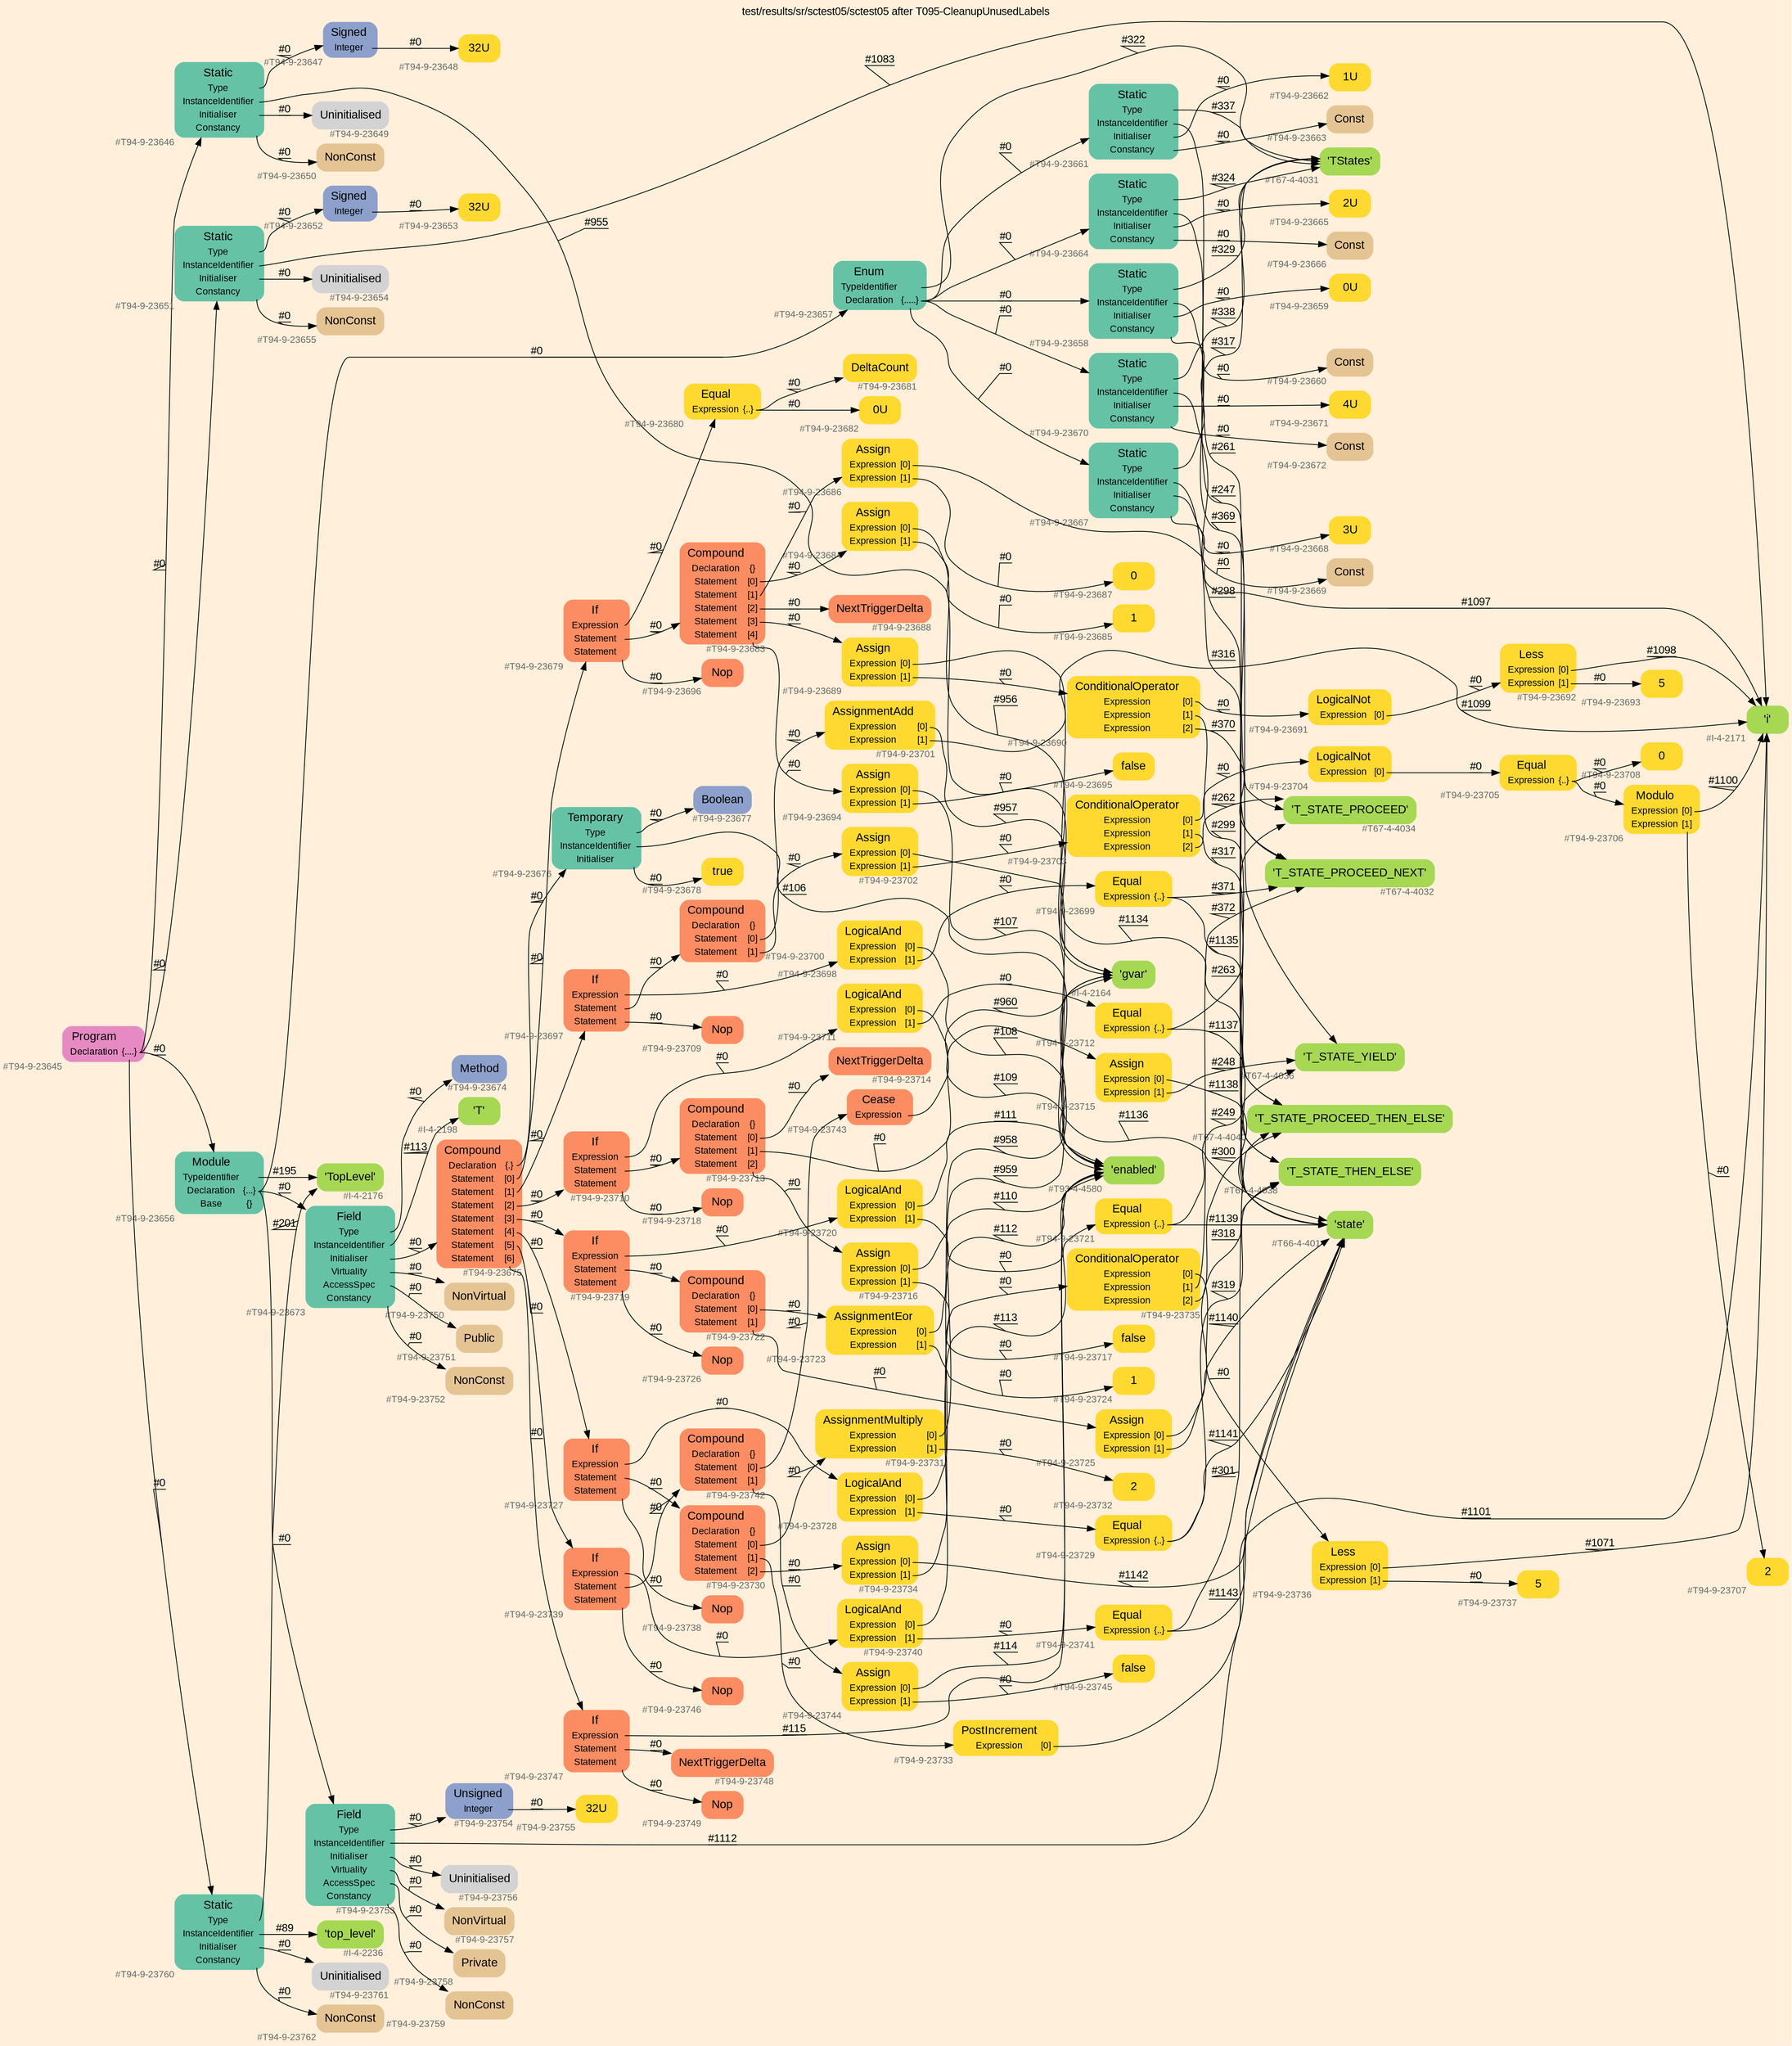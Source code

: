 digraph "test/results/sr/sctest05/sctest05 after T095-CleanupUnusedLabels" {
label = "test/results/sr/sctest05/sctest05 after T095-CleanupUnusedLabels"
labelloc = t
graph [
    rankdir = "LR"
    ranksep = 0.3
    bgcolor = antiquewhite1
    color = black
    fontcolor = black
    fontname = "Arial"
];
node [
    fontname = "Arial"
];
edge [
    fontname = "Arial"
];

// -------------------- node figure --------------------
// -------- block #T94-9-23645 ----------
"#T94-9-23645" [
    fillcolor = "/set28/4"
    xlabel = "#T94-9-23645"
    fontsize = "12"
    fontcolor = grey40
    shape = "plaintext"
    label = <<TABLE BORDER="0" CELLBORDER="0" CELLSPACING="0">
     <TR><TD><FONT COLOR="black" POINT-SIZE="15">Program</FONT></TD></TR>
     <TR><TD><FONT COLOR="black" POINT-SIZE="12">Declaration</FONT></TD><TD PORT="port0"><FONT COLOR="black" POINT-SIZE="12">{....}</FONT></TD></TR>
    </TABLE>>
    style = "rounded,filled"
];

// -------- block #T94-9-23646 ----------
"#T94-9-23646" [
    fillcolor = "/set28/1"
    xlabel = "#T94-9-23646"
    fontsize = "12"
    fontcolor = grey40
    shape = "plaintext"
    label = <<TABLE BORDER="0" CELLBORDER="0" CELLSPACING="0">
     <TR><TD><FONT COLOR="black" POINT-SIZE="15">Static</FONT></TD></TR>
     <TR><TD><FONT COLOR="black" POINT-SIZE="12">Type</FONT></TD><TD PORT="port0"></TD></TR>
     <TR><TD><FONT COLOR="black" POINT-SIZE="12">InstanceIdentifier</FONT></TD><TD PORT="port1"></TD></TR>
     <TR><TD><FONT COLOR="black" POINT-SIZE="12">Initialiser</FONT></TD><TD PORT="port2"></TD></TR>
     <TR><TD><FONT COLOR="black" POINT-SIZE="12">Constancy</FONT></TD><TD PORT="port3"></TD></TR>
    </TABLE>>
    style = "rounded,filled"
];

// -------- block #T94-9-23647 ----------
"#T94-9-23647" [
    fillcolor = "/set28/3"
    xlabel = "#T94-9-23647"
    fontsize = "12"
    fontcolor = grey40
    shape = "plaintext"
    label = <<TABLE BORDER="0" CELLBORDER="0" CELLSPACING="0">
     <TR><TD><FONT COLOR="black" POINT-SIZE="15">Signed</FONT></TD></TR>
     <TR><TD><FONT COLOR="black" POINT-SIZE="12">Integer</FONT></TD><TD PORT="port0"></TD></TR>
    </TABLE>>
    style = "rounded,filled"
];

// -------- block #T94-9-23648 ----------
"#T94-9-23648" [
    fillcolor = "/set28/6"
    xlabel = "#T94-9-23648"
    fontsize = "12"
    fontcolor = grey40
    shape = "plaintext"
    label = <<TABLE BORDER="0" CELLBORDER="0" CELLSPACING="0">
     <TR><TD><FONT COLOR="black" POINT-SIZE="15">32U</FONT></TD></TR>
    </TABLE>>
    style = "rounded,filled"
];

// -------- block #I-4-2164 ----------
"#I-4-2164" [
    fillcolor = "/set28/5"
    xlabel = "#I-4-2164"
    fontsize = "12"
    fontcolor = grey40
    shape = "plaintext"
    label = <<TABLE BORDER="0" CELLBORDER="0" CELLSPACING="0">
     <TR><TD><FONT COLOR="black" POINT-SIZE="15">'gvar'</FONT></TD></TR>
    </TABLE>>
    style = "rounded,filled"
];

// -------- block #T94-9-23649 ----------
"#T94-9-23649" [
    xlabel = "#T94-9-23649"
    fontsize = "12"
    fontcolor = grey40
    shape = "plaintext"
    label = <<TABLE BORDER="0" CELLBORDER="0" CELLSPACING="0">
     <TR><TD><FONT COLOR="black" POINT-SIZE="15">Uninitialised</FONT></TD></TR>
    </TABLE>>
    style = "rounded,filled"
];

// -------- block #T94-9-23650 ----------
"#T94-9-23650" [
    fillcolor = "/set28/7"
    xlabel = "#T94-9-23650"
    fontsize = "12"
    fontcolor = grey40
    shape = "plaintext"
    label = <<TABLE BORDER="0" CELLBORDER="0" CELLSPACING="0">
     <TR><TD><FONT COLOR="black" POINT-SIZE="15">NonConst</FONT></TD></TR>
    </TABLE>>
    style = "rounded,filled"
];

// -------- block #T94-9-23651 ----------
"#T94-9-23651" [
    fillcolor = "/set28/1"
    xlabel = "#T94-9-23651"
    fontsize = "12"
    fontcolor = grey40
    shape = "plaintext"
    label = <<TABLE BORDER="0" CELLBORDER="0" CELLSPACING="0">
     <TR><TD><FONT COLOR="black" POINT-SIZE="15">Static</FONT></TD></TR>
     <TR><TD><FONT COLOR="black" POINT-SIZE="12">Type</FONT></TD><TD PORT="port0"></TD></TR>
     <TR><TD><FONT COLOR="black" POINT-SIZE="12">InstanceIdentifier</FONT></TD><TD PORT="port1"></TD></TR>
     <TR><TD><FONT COLOR="black" POINT-SIZE="12">Initialiser</FONT></TD><TD PORT="port2"></TD></TR>
     <TR><TD><FONT COLOR="black" POINT-SIZE="12">Constancy</FONT></TD><TD PORT="port3"></TD></TR>
    </TABLE>>
    style = "rounded,filled"
];

// -------- block #T94-9-23652 ----------
"#T94-9-23652" [
    fillcolor = "/set28/3"
    xlabel = "#T94-9-23652"
    fontsize = "12"
    fontcolor = grey40
    shape = "plaintext"
    label = <<TABLE BORDER="0" CELLBORDER="0" CELLSPACING="0">
     <TR><TD><FONT COLOR="black" POINT-SIZE="15">Signed</FONT></TD></TR>
     <TR><TD><FONT COLOR="black" POINT-SIZE="12">Integer</FONT></TD><TD PORT="port0"></TD></TR>
    </TABLE>>
    style = "rounded,filled"
];

// -------- block #T94-9-23653 ----------
"#T94-9-23653" [
    fillcolor = "/set28/6"
    xlabel = "#T94-9-23653"
    fontsize = "12"
    fontcolor = grey40
    shape = "plaintext"
    label = <<TABLE BORDER="0" CELLBORDER="0" CELLSPACING="0">
     <TR><TD><FONT COLOR="black" POINT-SIZE="15">32U</FONT></TD></TR>
    </TABLE>>
    style = "rounded,filled"
];

// -------- block #I-4-2171 ----------
"#I-4-2171" [
    fillcolor = "/set28/5"
    xlabel = "#I-4-2171"
    fontsize = "12"
    fontcolor = grey40
    shape = "plaintext"
    label = <<TABLE BORDER="0" CELLBORDER="0" CELLSPACING="0">
     <TR><TD><FONT COLOR="black" POINT-SIZE="15">'i'</FONT></TD></TR>
    </TABLE>>
    style = "rounded,filled"
];

// -------- block #T94-9-23654 ----------
"#T94-9-23654" [
    xlabel = "#T94-9-23654"
    fontsize = "12"
    fontcolor = grey40
    shape = "plaintext"
    label = <<TABLE BORDER="0" CELLBORDER="0" CELLSPACING="0">
     <TR><TD><FONT COLOR="black" POINT-SIZE="15">Uninitialised</FONT></TD></TR>
    </TABLE>>
    style = "rounded,filled"
];

// -------- block #T94-9-23655 ----------
"#T94-9-23655" [
    fillcolor = "/set28/7"
    xlabel = "#T94-9-23655"
    fontsize = "12"
    fontcolor = grey40
    shape = "plaintext"
    label = <<TABLE BORDER="0" CELLBORDER="0" CELLSPACING="0">
     <TR><TD><FONT COLOR="black" POINT-SIZE="15">NonConst</FONT></TD></TR>
    </TABLE>>
    style = "rounded,filled"
];

// -------- block #T94-9-23656 ----------
"#T94-9-23656" [
    fillcolor = "/set28/1"
    xlabel = "#T94-9-23656"
    fontsize = "12"
    fontcolor = grey40
    shape = "plaintext"
    label = <<TABLE BORDER="0" CELLBORDER="0" CELLSPACING="0">
     <TR><TD><FONT COLOR="black" POINT-SIZE="15">Module</FONT></TD></TR>
     <TR><TD><FONT COLOR="black" POINT-SIZE="12">TypeIdentifier</FONT></TD><TD PORT="port0"></TD></TR>
     <TR><TD><FONT COLOR="black" POINT-SIZE="12">Declaration</FONT></TD><TD PORT="port1"><FONT COLOR="black" POINT-SIZE="12">{...}</FONT></TD></TR>
     <TR><TD><FONT COLOR="black" POINT-SIZE="12">Base</FONT></TD><TD PORT="port2"><FONT COLOR="black" POINT-SIZE="12">{}</FONT></TD></TR>
    </TABLE>>
    style = "rounded,filled"
];

// -------- block #I-4-2176 ----------
"#I-4-2176" [
    fillcolor = "/set28/5"
    xlabel = "#I-4-2176"
    fontsize = "12"
    fontcolor = grey40
    shape = "plaintext"
    label = <<TABLE BORDER="0" CELLBORDER="0" CELLSPACING="0">
     <TR><TD><FONT COLOR="black" POINT-SIZE="15">'TopLevel'</FONT></TD></TR>
    </TABLE>>
    style = "rounded,filled"
];

// -------- block #T94-9-23657 ----------
"#T94-9-23657" [
    fillcolor = "/set28/1"
    xlabel = "#T94-9-23657"
    fontsize = "12"
    fontcolor = grey40
    shape = "plaintext"
    label = <<TABLE BORDER="0" CELLBORDER="0" CELLSPACING="0">
     <TR><TD><FONT COLOR="black" POINT-SIZE="15">Enum</FONT></TD></TR>
     <TR><TD><FONT COLOR="black" POINT-SIZE="12">TypeIdentifier</FONT></TD><TD PORT="port0"></TD></TR>
     <TR><TD><FONT COLOR="black" POINT-SIZE="12">Declaration</FONT></TD><TD PORT="port1"><FONT COLOR="black" POINT-SIZE="12">{.....}</FONT></TD></TR>
    </TABLE>>
    style = "rounded,filled"
];

// -------- block #T67-4-4031 ----------
"#T67-4-4031" [
    fillcolor = "/set28/5"
    xlabel = "#T67-4-4031"
    fontsize = "12"
    fontcolor = grey40
    shape = "plaintext"
    label = <<TABLE BORDER="0" CELLBORDER="0" CELLSPACING="0">
     <TR><TD><FONT COLOR="black" POINT-SIZE="15">'TStates'</FONT></TD></TR>
    </TABLE>>
    style = "rounded,filled"
];

// -------- block #T94-9-23658 ----------
"#T94-9-23658" [
    fillcolor = "/set28/1"
    xlabel = "#T94-9-23658"
    fontsize = "12"
    fontcolor = grey40
    shape = "plaintext"
    label = <<TABLE BORDER="0" CELLBORDER="0" CELLSPACING="0">
     <TR><TD><FONT COLOR="black" POINT-SIZE="15">Static</FONT></TD></TR>
     <TR><TD><FONT COLOR="black" POINT-SIZE="12">Type</FONT></TD><TD PORT="port0"></TD></TR>
     <TR><TD><FONT COLOR="black" POINT-SIZE="12">InstanceIdentifier</FONT></TD><TD PORT="port1"></TD></TR>
     <TR><TD><FONT COLOR="black" POINT-SIZE="12">Initialiser</FONT></TD><TD PORT="port2"></TD></TR>
     <TR><TD><FONT COLOR="black" POINT-SIZE="12">Constancy</FONT></TD><TD PORT="port3"></TD></TR>
    </TABLE>>
    style = "rounded,filled"
];

// -------- block #T67-4-4032 ----------
"#T67-4-4032" [
    fillcolor = "/set28/5"
    xlabel = "#T67-4-4032"
    fontsize = "12"
    fontcolor = grey40
    shape = "plaintext"
    label = <<TABLE BORDER="0" CELLBORDER="0" CELLSPACING="0">
     <TR><TD><FONT COLOR="black" POINT-SIZE="15">'T_STATE_PROCEED_NEXT'</FONT></TD></TR>
    </TABLE>>
    style = "rounded,filled"
];

// -------- block #T94-9-23659 ----------
"#T94-9-23659" [
    fillcolor = "/set28/6"
    xlabel = "#T94-9-23659"
    fontsize = "12"
    fontcolor = grey40
    shape = "plaintext"
    label = <<TABLE BORDER="0" CELLBORDER="0" CELLSPACING="0">
     <TR><TD><FONT COLOR="black" POINT-SIZE="15">0U</FONT></TD></TR>
    </TABLE>>
    style = "rounded,filled"
];

// -------- block #T94-9-23660 ----------
"#T94-9-23660" [
    fillcolor = "/set28/7"
    xlabel = "#T94-9-23660"
    fontsize = "12"
    fontcolor = grey40
    shape = "plaintext"
    label = <<TABLE BORDER="0" CELLBORDER="0" CELLSPACING="0">
     <TR><TD><FONT COLOR="black" POINT-SIZE="15">Const</FONT></TD></TR>
    </TABLE>>
    style = "rounded,filled"
];

// -------- block #T94-9-23661 ----------
"#T94-9-23661" [
    fillcolor = "/set28/1"
    xlabel = "#T94-9-23661"
    fontsize = "12"
    fontcolor = grey40
    shape = "plaintext"
    label = <<TABLE BORDER="0" CELLBORDER="0" CELLSPACING="0">
     <TR><TD><FONT COLOR="black" POINT-SIZE="15">Static</FONT></TD></TR>
     <TR><TD><FONT COLOR="black" POINT-SIZE="12">Type</FONT></TD><TD PORT="port0"></TD></TR>
     <TR><TD><FONT COLOR="black" POINT-SIZE="12">InstanceIdentifier</FONT></TD><TD PORT="port1"></TD></TR>
     <TR><TD><FONT COLOR="black" POINT-SIZE="12">Initialiser</FONT></TD><TD PORT="port2"></TD></TR>
     <TR><TD><FONT COLOR="black" POINT-SIZE="12">Constancy</FONT></TD><TD PORT="port3"></TD></TR>
    </TABLE>>
    style = "rounded,filled"
];

// -------- block #T67-4-4034 ----------
"#T67-4-4034" [
    fillcolor = "/set28/5"
    xlabel = "#T67-4-4034"
    fontsize = "12"
    fontcolor = grey40
    shape = "plaintext"
    label = <<TABLE BORDER="0" CELLBORDER="0" CELLSPACING="0">
     <TR><TD><FONT COLOR="black" POINT-SIZE="15">'T_STATE_PROCEED'</FONT></TD></TR>
    </TABLE>>
    style = "rounded,filled"
];

// -------- block #T94-9-23662 ----------
"#T94-9-23662" [
    fillcolor = "/set28/6"
    xlabel = "#T94-9-23662"
    fontsize = "12"
    fontcolor = grey40
    shape = "plaintext"
    label = <<TABLE BORDER="0" CELLBORDER="0" CELLSPACING="0">
     <TR><TD><FONT COLOR="black" POINT-SIZE="15">1U</FONT></TD></TR>
    </TABLE>>
    style = "rounded,filled"
];

// -------- block #T94-9-23663 ----------
"#T94-9-23663" [
    fillcolor = "/set28/7"
    xlabel = "#T94-9-23663"
    fontsize = "12"
    fontcolor = grey40
    shape = "plaintext"
    label = <<TABLE BORDER="0" CELLBORDER="0" CELLSPACING="0">
     <TR><TD><FONT COLOR="black" POINT-SIZE="15">Const</FONT></TD></TR>
    </TABLE>>
    style = "rounded,filled"
];

// -------- block #T94-9-23664 ----------
"#T94-9-23664" [
    fillcolor = "/set28/1"
    xlabel = "#T94-9-23664"
    fontsize = "12"
    fontcolor = grey40
    shape = "plaintext"
    label = <<TABLE BORDER="0" CELLBORDER="0" CELLSPACING="0">
     <TR><TD><FONT COLOR="black" POINT-SIZE="15">Static</FONT></TD></TR>
     <TR><TD><FONT COLOR="black" POINT-SIZE="12">Type</FONT></TD><TD PORT="port0"></TD></TR>
     <TR><TD><FONT COLOR="black" POINT-SIZE="12">InstanceIdentifier</FONT></TD><TD PORT="port1"></TD></TR>
     <TR><TD><FONT COLOR="black" POINT-SIZE="12">Initialiser</FONT></TD><TD PORT="port2"></TD></TR>
     <TR><TD><FONT COLOR="black" POINT-SIZE="12">Constancy</FONT></TD><TD PORT="port3"></TD></TR>
    </TABLE>>
    style = "rounded,filled"
];

// -------- block #T67-4-4036 ----------
"#T67-4-4036" [
    fillcolor = "/set28/5"
    xlabel = "#T67-4-4036"
    fontsize = "12"
    fontcolor = grey40
    shape = "plaintext"
    label = <<TABLE BORDER="0" CELLBORDER="0" CELLSPACING="0">
     <TR><TD><FONT COLOR="black" POINT-SIZE="15">'T_STATE_YIELD'</FONT></TD></TR>
    </TABLE>>
    style = "rounded,filled"
];

// -------- block #T94-9-23665 ----------
"#T94-9-23665" [
    fillcolor = "/set28/6"
    xlabel = "#T94-9-23665"
    fontsize = "12"
    fontcolor = grey40
    shape = "plaintext"
    label = <<TABLE BORDER="0" CELLBORDER="0" CELLSPACING="0">
     <TR><TD><FONT COLOR="black" POINT-SIZE="15">2U</FONT></TD></TR>
    </TABLE>>
    style = "rounded,filled"
];

// -------- block #T94-9-23666 ----------
"#T94-9-23666" [
    fillcolor = "/set28/7"
    xlabel = "#T94-9-23666"
    fontsize = "12"
    fontcolor = grey40
    shape = "plaintext"
    label = <<TABLE BORDER="0" CELLBORDER="0" CELLSPACING="0">
     <TR><TD><FONT COLOR="black" POINT-SIZE="15">Const</FONT></TD></TR>
    </TABLE>>
    style = "rounded,filled"
];

// -------- block #T94-9-23667 ----------
"#T94-9-23667" [
    fillcolor = "/set28/1"
    xlabel = "#T94-9-23667"
    fontsize = "12"
    fontcolor = grey40
    shape = "plaintext"
    label = <<TABLE BORDER="0" CELLBORDER="0" CELLSPACING="0">
     <TR><TD><FONT COLOR="black" POINT-SIZE="15">Static</FONT></TD></TR>
     <TR><TD><FONT COLOR="black" POINT-SIZE="12">Type</FONT></TD><TD PORT="port0"></TD></TR>
     <TR><TD><FONT COLOR="black" POINT-SIZE="12">InstanceIdentifier</FONT></TD><TD PORT="port1"></TD></TR>
     <TR><TD><FONT COLOR="black" POINT-SIZE="12">Initialiser</FONT></TD><TD PORT="port2"></TD></TR>
     <TR><TD><FONT COLOR="black" POINT-SIZE="12">Constancy</FONT></TD><TD PORT="port3"></TD></TR>
    </TABLE>>
    style = "rounded,filled"
];

// -------- block #T67-4-4038 ----------
"#T67-4-4038" [
    fillcolor = "/set28/5"
    xlabel = "#T67-4-4038"
    fontsize = "12"
    fontcolor = grey40
    shape = "plaintext"
    label = <<TABLE BORDER="0" CELLBORDER="0" CELLSPACING="0">
     <TR><TD><FONT COLOR="black" POINT-SIZE="15">'T_STATE_THEN_ELSE'</FONT></TD></TR>
    </TABLE>>
    style = "rounded,filled"
];

// -------- block #T94-9-23668 ----------
"#T94-9-23668" [
    fillcolor = "/set28/6"
    xlabel = "#T94-9-23668"
    fontsize = "12"
    fontcolor = grey40
    shape = "plaintext"
    label = <<TABLE BORDER="0" CELLBORDER="0" CELLSPACING="0">
     <TR><TD><FONT COLOR="black" POINT-SIZE="15">3U</FONT></TD></TR>
    </TABLE>>
    style = "rounded,filled"
];

// -------- block #T94-9-23669 ----------
"#T94-9-23669" [
    fillcolor = "/set28/7"
    xlabel = "#T94-9-23669"
    fontsize = "12"
    fontcolor = grey40
    shape = "plaintext"
    label = <<TABLE BORDER="0" CELLBORDER="0" CELLSPACING="0">
     <TR><TD><FONT COLOR="black" POINT-SIZE="15">Const</FONT></TD></TR>
    </TABLE>>
    style = "rounded,filled"
];

// -------- block #T94-9-23670 ----------
"#T94-9-23670" [
    fillcolor = "/set28/1"
    xlabel = "#T94-9-23670"
    fontsize = "12"
    fontcolor = grey40
    shape = "plaintext"
    label = <<TABLE BORDER="0" CELLBORDER="0" CELLSPACING="0">
     <TR><TD><FONT COLOR="black" POINT-SIZE="15">Static</FONT></TD></TR>
     <TR><TD><FONT COLOR="black" POINT-SIZE="12">Type</FONT></TD><TD PORT="port0"></TD></TR>
     <TR><TD><FONT COLOR="black" POINT-SIZE="12">InstanceIdentifier</FONT></TD><TD PORT="port1"></TD></TR>
     <TR><TD><FONT COLOR="black" POINT-SIZE="12">Initialiser</FONT></TD><TD PORT="port2"></TD></TR>
     <TR><TD><FONT COLOR="black" POINT-SIZE="12">Constancy</FONT></TD><TD PORT="port3"></TD></TR>
    </TABLE>>
    style = "rounded,filled"
];

// -------- block #T67-4-4040 ----------
"#T67-4-4040" [
    fillcolor = "/set28/5"
    xlabel = "#T67-4-4040"
    fontsize = "12"
    fontcolor = grey40
    shape = "plaintext"
    label = <<TABLE BORDER="0" CELLBORDER="0" CELLSPACING="0">
     <TR><TD><FONT COLOR="black" POINT-SIZE="15">'T_STATE_PROCEED_THEN_ELSE'</FONT></TD></TR>
    </TABLE>>
    style = "rounded,filled"
];

// -------- block #T94-9-23671 ----------
"#T94-9-23671" [
    fillcolor = "/set28/6"
    xlabel = "#T94-9-23671"
    fontsize = "12"
    fontcolor = grey40
    shape = "plaintext"
    label = <<TABLE BORDER="0" CELLBORDER="0" CELLSPACING="0">
     <TR><TD><FONT COLOR="black" POINT-SIZE="15">4U</FONT></TD></TR>
    </TABLE>>
    style = "rounded,filled"
];

// -------- block #T94-9-23672 ----------
"#T94-9-23672" [
    fillcolor = "/set28/7"
    xlabel = "#T94-9-23672"
    fontsize = "12"
    fontcolor = grey40
    shape = "plaintext"
    label = <<TABLE BORDER="0" CELLBORDER="0" CELLSPACING="0">
     <TR><TD><FONT COLOR="black" POINT-SIZE="15">Const</FONT></TD></TR>
    </TABLE>>
    style = "rounded,filled"
];

// -------- block #T94-9-23673 ----------
"#T94-9-23673" [
    fillcolor = "/set28/1"
    xlabel = "#T94-9-23673"
    fontsize = "12"
    fontcolor = grey40
    shape = "plaintext"
    label = <<TABLE BORDER="0" CELLBORDER="0" CELLSPACING="0">
     <TR><TD><FONT COLOR="black" POINT-SIZE="15">Field</FONT></TD></TR>
     <TR><TD><FONT COLOR="black" POINT-SIZE="12">Type</FONT></TD><TD PORT="port0"></TD></TR>
     <TR><TD><FONT COLOR="black" POINT-SIZE="12">InstanceIdentifier</FONT></TD><TD PORT="port1"></TD></TR>
     <TR><TD><FONT COLOR="black" POINT-SIZE="12">Initialiser</FONT></TD><TD PORT="port2"></TD></TR>
     <TR><TD><FONT COLOR="black" POINT-SIZE="12">Virtuality</FONT></TD><TD PORT="port3"></TD></TR>
     <TR><TD><FONT COLOR="black" POINT-SIZE="12">AccessSpec</FONT></TD><TD PORT="port4"></TD></TR>
     <TR><TD><FONT COLOR="black" POINT-SIZE="12">Constancy</FONT></TD><TD PORT="port5"></TD></TR>
    </TABLE>>
    style = "rounded,filled"
];

// -------- block #T94-9-23674 ----------
"#T94-9-23674" [
    fillcolor = "/set28/3"
    xlabel = "#T94-9-23674"
    fontsize = "12"
    fontcolor = grey40
    shape = "plaintext"
    label = <<TABLE BORDER="0" CELLBORDER="0" CELLSPACING="0">
     <TR><TD><FONT COLOR="black" POINT-SIZE="15">Method</FONT></TD></TR>
    </TABLE>>
    style = "rounded,filled"
];

// -------- block #I-4-2198 ----------
"#I-4-2198" [
    fillcolor = "/set28/5"
    xlabel = "#I-4-2198"
    fontsize = "12"
    fontcolor = grey40
    shape = "plaintext"
    label = <<TABLE BORDER="0" CELLBORDER="0" CELLSPACING="0">
     <TR><TD><FONT COLOR="black" POINT-SIZE="15">'T'</FONT></TD></TR>
    </TABLE>>
    style = "rounded,filled"
];

// -------- block #T94-9-23675 ----------
"#T94-9-23675" [
    fillcolor = "/set28/2"
    xlabel = "#T94-9-23675"
    fontsize = "12"
    fontcolor = grey40
    shape = "plaintext"
    label = <<TABLE BORDER="0" CELLBORDER="0" CELLSPACING="0">
     <TR><TD><FONT COLOR="black" POINT-SIZE="15">Compound</FONT></TD></TR>
     <TR><TD><FONT COLOR="black" POINT-SIZE="12">Declaration</FONT></TD><TD PORT="port0"><FONT COLOR="black" POINT-SIZE="12">{.}</FONT></TD></TR>
     <TR><TD><FONT COLOR="black" POINT-SIZE="12">Statement</FONT></TD><TD PORT="port1"><FONT COLOR="black" POINT-SIZE="12">[0]</FONT></TD></TR>
     <TR><TD><FONT COLOR="black" POINT-SIZE="12">Statement</FONT></TD><TD PORT="port2"><FONT COLOR="black" POINT-SIZE="12">[1]</FONT></TD></TR>
     <TR><TD><FONT COLOR="black" POINT-SIZE="12">Statement</FONT></TD><TD PORT="port3"><FONT COLOR="black" POINT-SIZE="12">[2]</FONT></TD></TR>
     <TR><TD><FONT COLOR="black" POINT-SIZE="12">Statement</FONT></TD><TD PORT="port4"><FONT COLOR="black" POINT-SIZE="12">[3]</FONT></TD></TR>
     <TR><TD><FONT COLOR="black" POINT-SIZE="12">Statement</FONT></TD><TD PORT="port5"><FONT COLOR="black" POINT-SIZE="12">[4]</FONT></TD></TR>
     <TR><TD><FONT COLOR="black" POINT-SIZE="12">Statement</FONT></TD><TD PORT="port6"><FONT COLOR="black" POINT-SIZE="12">[5]</FONT></TD></TR>
     <TR><TD><FONT COLOR="black" POINT-SIZE="12">Statement</FONT></TD><TD PORT="port7"><FONT COLOR="black" POINT-SIZE="12">[6]</FONT></TD></TR>
    </TABLE>>
    style = "rounded,filled"
];

// -------- block #T94-9-23676 ----------
"#T94-9-23676" [
    fillcolor = "/set28/1"
    xlabel = "#T94-9-23676"
    fontsize = "12"
    fontcolor = grey40
    shape = "plaintext"
    label = <<TABLE BORDER="0" CELLBORDER="0" CELLSPACING="0">
     <TR><TD><FONT COLOR="black" POINT-SIZE="15">Temporary</FONT></TD></TR>
     <TR><TD><FONT COLOR="black" POINT-SIZE="12">Type</FONT></TD><TD PORT="port0"></TD></TR>
     <TR><TD><FONT COLOR="black" POINT-SIZE="12">InstanceIdentifier</FONT></TD><TD PORT="port1"></TD></TR>
     <TR><TD><FONT COLOR="black" POINT-SIZE="12">Initialiser</FONT></TD><TD PORT="port2"></TD></TR>
    </TABLE>>
    style = "rounded,filled"
];

// -------- block #T94-9-23677 ----------
"#T94-9-23677" [
    fillcolor = "/set28/3"
    xlabel = "#T94-9-23677"
    fontsize = "12"
    fontcolor = grey40
    shape = "plaintext"
    label = <<TABLE BORDER="0" CELLBORDER="0" CELLSPACING="0">
     <TR><TD><FONT COLOR="black" POINT-SIZE="15">Boolean</FONT></TD></TR>
    </TABLE>>
    style = "rounded,filled"
];

// -------- block #T93-4-4580 ----------
"#T93-4-4580" [
    fillcolor = "/set28/5"
    xlabel = "#T93-4-4580"
    fontsize = "12"
    fontcolor = grey40
    shape = "plaintext"
    label = <<TABLE BORDER="0" CELLBORDER="0" CELLSPACING="0">
     <TR><TD><FONT COLOR="black" POINT-SIZE="15">'enabled'</FONT></TD></TR>
    </TABLE>>
    style = "rounded,filled"
];

// -------- block #T94-9-23678 ----------
"#T94-9-23678" [
    fillcolor = "/set28/6"
    xlabel = "#T94-9-23678"
    fontsize = "12"
    fontcolor = grey40
    shape = "plaintext"
    label = <<TABLE BORDER="0" CELLBORDER="0" CELLSPACING="0">
     <TR><TD><FONT COLOR="black" POINT-SIZE="15">true</FONT></TD></TR>
    </TABLE>>
    style = "rounded,filled"
];

// -------- block #T94-9-23679 ----------
"#T94-9-23679" [
    fillcolor = "/set28/2"
    xlabel = "#T94-9-23679"
    fontsize = "12"
    fontcolor = grey40
    shape = "plaintext"
    label = <<TABLE BORDER="0" CELLBORDER="0" CELLSPACING="0">
     <TR><TD><FONT COLOR="black" POINT-SIZE="15">If</FONT></TD></TR>
     <TR><TD><FONT COLOR="black" POINT-SIZE="12">Expression</FONT></TD><TD PORT="port0"></TD></TR>
     <TR><TD><FONT COLOR="black" POINT-SIZE="12">Statement</FONT></TD><TD PORT="port1"></TD></TR>
     <TR><TD><FONT COLOR="black" POINT-SIZE="12">Statement</FONT></TD><TD PORT="port2"></TD></TR>
    </TABLE>>
    style = "rounded,filled"
];

// -------- block #T94-9-23680 ----------
"#T94-9-23680" [
    fillcolor = "/set28/6"
    xlabel = "#T94-9-23680"
    fontsize = "12"
    fontcolor = grey40
    shape = "plaintext"
    label = <<TABLE BORDER="0" CELLBORDER="0" CELLSPACING="0">
     <TR><TD><FONT COLOR="black" POINT-SIZE="15">Equal</FONT></TD></TR>
     <TR><TD><FONT COLOR="black" POINT-SIZE="12">Expression</FONT></TD><TD PORT="port0"><FONT COLOR="black" POINT-SIZE="12">{..}</FONT></TD></TR>
    </TABLE>>
    style = "rounded,filled"
];

// -------- block #T94-9-23681 ----------
"#T94-9-23681" [
    fillcolor = "/set28/6"
    xlabel = "#T94-9-23681"
    fontsize = "12"
    fontcolor = grey40
    shape = "plaintext"
    label = <<TABLE BORDER="0" CELLBORDER="0" CELLSPACING="0">
     <TR><TD><FONT COLOR="black" POINT-SIZE="15">DeltaCount</FONT></TD></TR>
    </TABLE>>
    style = "rounded,filled"
];

// -------- block #T94-9-23682 ----------
"#T94-9-23682" [
    fillcolor = "/set28/6"
    xlabel = "#T94-9-23682"
    fontsize = "12"
    fontcolor = grey40
    shape = "plaintext"
    label = <<TABLE BORDER="0" CELLBORDER="0" CELLSPACING="0">
     <TR><TD><FONT COLOR="black" POINT-SIZE="15">0U</FONT></TD></TR>
    </TABLE>>
    style = "rounded,filled"
];

// -------- block #T94-9-23683 ----------
"#T94-9-23683" [
    fillcolor = "/set28/2"
    xlabel = "#T94-9-23683"
    fontsize = "12"
    fontcolor = grey40
    shape = "plaintext"
    label = <<TABLE BORDER="0" CELLBORDER="0" CELLSPACING="0">
     <TR><TD><FONT COLOR="black" POINT-SIZE="15">Compound</FONT></TD></TR>
     <TR><TD><FONT COLOR="black" POINT-SIZE="12">Declaration</FONT></TD><TD PORT="port0"><FONT COLOR="black" POINT-SIZE="12">{}</FONT></TD></TR>
     <TR><TD><FONT COLOR="black" POINT-SIZE="12">Statement</FONT></TD><TD PORT="port1"><FONT COLOR="black" POINT-SIZE="12">[0]</FONT></TD></TR>
     <TR><TD><FONT COLOR="black" POINT-SIZE="12">Statement</FONT></TD><TD PORT="port2"><FONT COLOR="black" POINT-SIZE="12">[1]</FONT></TD></TR>
     <TR><TD><FONT COLOR="black" POINT-SIZE="12">Statement</FONT></TD><TD PORT="port3"><FONT COLOR="black" POINT-SIZE="12">[2]</FONT></TD></TR>
     <TR><TD><FONT COLOR="black" POINT-SIZE="12">Statement</FONT></TD><TD PORT="port4"><FONT COLOR="black" POINT-SIZE="12">[3]</FONT></TD></TR>
     <TR><TD><FONT COLOR="black" POINT-SIZE="12">Statement</FONT></TD><TD PORT="port5"><FONT COLOR="black" POINT-SIZE="12">[4]</FONT></TD></TR>
    </TABLE>>
    style = "rounded,filled"
];

// -------- block #T94-9-23684 ----------
"#T94-9-23684" [
    fillcolor = "/set28/6"
    xlabel = "#T94-9-23684"
    fontsize = "12"
    fontcolor = grey40
    shape = "plaintext"
    label = <<TABLE BORDER="0" CELLBORDER="0" CELLSPACING="0">
     <TR><TD><FONT COLOR="black" POINT-SIZE="15">Assign</FONT></TD></TR>
     <TR><TD><FONT COLOR="black" POINT-SIZE="12">Expression</FONT></TD><TD PORT="port0"><FONT COLOR="black" POINT-SIZE="12">[0]</FONT></TD></TR>
     <TR><TD><FONT COLOR="black" POINT-SIZE="12">Expression</FONT></TD><TD PORT="port1"><FONT COLOR="black" POINT-SIZE="12">[1]</FONT></TD></TR>
    </TABLE>>
    style = "rounded,filled"
];

// -------- block #T94-9-23685 ----------
"#T94-9-23685" [
    fillcolor = "/set28/6"
    xlabel = "#T94-9-23685"
    fontsize = "12"
    fontcolor = grey40
    shape = "plaintext"
    label = <<TABLE BORDER="0" CELLBORDER="0" CELLSPACING="0">
     <TR><TD><FONT COLOR="black" POINT-SIZE="15">1</FONT></TD></TR>
    </TABLE>>
    style = "rounded,filled"
];

// -------- block #T94-9-23686 ----------
"#T94-9-23686" [
    fillcolor = "/set28/6"
    xlabel = "#T94-9-23686"
    fontsize = "12"
    fontcolor = grey40
    shape = "plaintext"
    label = <<TABLE BORDER="0" CELLBORDER="0" CELLSPACING="0">
     <TR><TD><FONT COLOR="black" POINT-SIZE="15">Assign</FONT></TD></TR>
     <TR><TD><FONT COLOR="black" POINT-SIZE="12">Expression</FONT></TD><TD PORT="port0"><FONT COLOR="black" POINT-SIZE="12">[0]</FONT></TD></TR>
     <TR><TD><FONT COLOR="black" POINT-SIZE="12">Expression</FONT></TD><TD PORT="port1"><FONT COLOR="black" POINT-SIZE="12">[1]</FONT></TD></TR>
    </TABLE>>
    style = "rounded,filled"
];

// -------- block #T94-9-23687 ----------
"#T94-9-23687" [
    fillcolor = "/set28/6"
    xlabel = "#T94-9-23687"
    fontsize = "12"
    fontcolor = grey40
    shape = "plaintext"
    label = <<TABLE BORDER="0" CELLBORDER="0" CELLSPACING="0">
     <TR><TD><FONT COLOR="black" POINT-SIZE="15">0</FONT></TD></TR>
    </TABLE>>
    style = "rounded,filled"
];

// -------- block #T94-9-23688 ----------
"#T94-9-23688" [
    fillcolor = "/set28/2"
    xlabel = "#T94-9-23688"
    fontsize = "12"
    fontcolor = grey40
    shape = "plaintext"
    label = <<TABLE BORDER="0" CELLBORDER="0" CELLSPACING="0">
     <TR><TD><FONT COLOR="black" POINT-SIZE="15">NextTriggerDelta</FONT></TD></TR>
    </TABLE>>
    style = "rounded,filled"
];

// -------- block #T94-9-23689 ----------
"#T94-9-23689" [
    fillcolor = "/set28/6"
    xlabel = "#T94-9-23689"
    fontsize = "12"
    fontcolor = grey40
    shape = "plaintext"
    label = <<TABLE BORDER="0" CELLBORDER="0" CELLSPACING="0">
     <TR><TD><FONT COLOR="black" POINT-SIZE="15">Assign</FONT></TD></TR>
     <TR><TD><FONT COLOR="black" POINT-SIZE="12">Expression</FONT></TD><TD PORT="port0"><FONT COLOR="black" POINT-SIZE="12">[0]</FONT></TD></TR>
     <TR><TD><FONT COLOR="black" POINT-SIZE="12">Expression</FONT></TD><TD PORT="port1"><FONT COLOR="black" POINT-SIZE="12">[1]</FONT></TD></TR>
    </TABLE>>
    style = "rounded,filled"
];

// -------- block #T66-4-4014 ----------
"#T66-4-4014" [
    fillcolor = "/set28/5"
    xlabel = "#T66-4-4014"
    fontsize = "12"
    fontcolor = grey40
    shape = "plaintext"
    label = <<TABLE BORDER="0" CELLBORDER="0" CELLSPACING="0">
     <TR><TD><FONT COLOR="black" POINT-SIZE="15">'state'</FONT></TD></TR>
    </TABLE>>
    style = "rounded,filled"
];

// -------- block #T94-9-23690 ----------
"#T94-9-23690" [
    fillcolor = "/set28/6"
    xlabel = "#T94-9-23690"
    fontsize = "12"
    fontcolor = grey40
    shape = "plaintext"
    label = <<TABLE BORDER="0" CELLBORDER="0" CELLSPACING="0">
     <TR><TD><FONT COLOR="black" POINT-SIZE="15">ConditionalOperator</FONT></TD></TR>
     <TR><TD><FONT COLOR="black" POINT-SIZE="12">Expression</FONT></TD><TD PORT="port0"><FONT COLOR="black" POINT-SIZE="12">[0]</FONT></TD></TR>
     <TR><TD><FONT COLOR="black" POINT-SIZE="12">Expression</FONT></TD><TD PORT="port1"><FONT COLOR="black" POINT-SIZE="12">[1]</FONT></TD></TR>
     <TR><TD><FONT COLOR="black" POINT-SIZE="12">Expression</FONT></TD><TD PORT="port2"><FONT COLOR="black" POINT-SIZE="12">[2]</FONT></TD></TR>
    </TABLE>>
    style = "rounded,filled"
];

// -------- block #T94-9-23691 ----------
"#T94-9-23691" [
    fillcolor = "/set28/6"
    xlabel = "#T94-9-23691"
    fontsize = "12"
    fontcolor = grey40
    shape = "plaintext"
    label = <<TABLE BORDER="0" CELLBORDER="0" CELLSPACING="0">
     <TR><TD><FONT COLOR="black" POINT-SIZE="15">LogicalNot</FONT></TD></TR>
     <TR><TD><FONT COLOR="black" POINT-SIZE="12">Expression</FONT></TD><TD PORT="port0"><FONT COLOR="black" POINT-SIZE="12">[0]</FONT></TD></TR>
    </TABLE>>
    style = "rounded,filled"
];

// -------- block #T94-9-23692 ----------
"#T94-9-23692" [
    fillcolor = "/set28/6"
    xlabel = "#T94-9-23692"
    fontsize = "12"
    fontcolor = grey40
    shape = "plaintext"
    label = <<TABLE BORDER="0" CELLBORDER="0" CELLSPACING="0">
     <TR><TD><FONT COLOR="black" POINT-SIZE="15">Less</FONT></TD></TR>
     <TR><TD><FONT COLOR="black" POINT-SIZE="12">Expression</FONT></TD><TD PORT="port0"><FONT COLOR="black" POINT-SIZE="12">[0]</FONT></TD></TR>
     <TR><TD><FONT COLOR="black" POINT-SIZE="12">Expression</FONT></TD><TD PORT="port1"><FONT COLOR="black" POINT-SIZE="12">[1]</FONT></TD></TR>
    </TABLE>>
    style = "rounded,filled"
];

// -------- block #T94-9-23693 ----------
"#T94-9-23693" [
    fillcolor = "/set28/6"
    xlabel = "#T94-9-23693"
    fontsize = "12"
    fontcolor = grey40
    shape = "plaintext"
    label = <<TABLE BORDER="0" CELLBORDER="0" CELLSPACING="0">
     <TR><TD><FONT COLOR="black" POINT-SIZE="15">5</FONT></TD></TR>
    </TABLE>>
    style = "rounded,filled"
];

// -------- block #T94-9-23694 ----------
"#T94-9-23694" [
    fillcolor = "/set28/6"
    xlabel = "#T94-9-23694"
    fontsize = "12"
    fontcolor = grey40
    shape = "plaintext"
    label = <<TABLE BORDER="0" CELLBORDER="0" CELLSPACING="0">
     <TR><TD><FONT COLOR="black" POINT-SIZE="15">Assign</FONT></TD></TR>
     <TR><TD><FONT COLOR="black" POINT-SIZE="12">Expression</FONT></TD><TD PORT="port0"><FONT COLOR="black" POINT-SIZE="12">[0]</FONT></TD></TR>
     <TR><TD><FONT COLOR="black" POINT-SIZE="12">Expression</FONT></TD><TD PORT="port1"><FONT COLOR="black" POINT-SIZE="12">[1]</FONT></TD></TR>
    </TABLE>>
    style = "rounded,filled"
];

// -------- block #T94-9-23695 ----------
"#T94-9-23695" [
    fillcolor = "/set28/6"
    xlabel = "#T94-9-23695"
    fontsize = "12"
    fontcolor = grey40
    shape = "plaintext"
    label = <<TABLE BORDER="0" CELLBORDER="0" CELLSPACING="0">
     <TR><TD><FONT COLOR="black" POINT-SIZE="15">false</FONT></TD></TR>
    </TABLE>>
    style = "rounded,filled"
];

// -------- block #T94-9-23696 ----------
"#T94-9-23696" [
    fillcolor = "/set28/2"
    xlabel = "#T94-9-23696"
    fontsize = "12"
    fontcolor = grey40
    shape = "plaintext"
    label = <<TABLE BORDER="0" CELLBORDER="0" CELLSPACING="0">
     <TR><TD><FONT COLOR="black" POINT-SIZE="15">Nop</FONT></TD></TR>
    </TABLE>>
    style = "rounded,filled"
];

// -------- block #T94-9-23697 ----------
"#T94-9-23697" [
    fillcolor = "/set28/2"
    xlabel = "#T94-9-23697"
    fontsize = "12"
    fontcolor = grey40
    shape = "plaintext"
    label = <<TABLE BORDER="0" CELLBORDER="0" CELLSPACING="0">
     <TR><TD><FONT COLOR="black" POINT-SIZE="15">If</FONT></TD></TR>
     <TR><TD><FONT COLOR="black" POINT-SIZE="12">Expression</FONT></TD><TD PORT="port0"></TD></TR>
     <TR><TD><FONT COLOR="black" POINT-SIZE="12">Statement</FONT></TD><TD PORT="port1"></TD></TR>
     <TR><TD><FONT COLOR="black" POINT-SIZE="12">Statement</FONT></TD><TD PORT="port2"></TD></TR>
    </TABLE>>
    style = "rounded,filled"
];

// -------- block #T94-9-23698 ----------
"#T94-9-23698" [
    fillcolor = "/set28/6"
    xlabel = "#T94-9-23698"
    fontsize = "12"
    fontcolor = grey40
    shape = "plaintext"
    label = <<TABLE BORDER="0" CELLBORDER="0" CELLSPACING="0">
     <TR><TD><FONT COLOR="black" POINT-SIZE="15">LogicalAnd</FONT></TD></TR>
     <TR><TD><FONT COLOR="black" POINT-SIZE="12">Expression</FONT></TD><TD PORT="port0"><FONT COLOR="black" POINT-SIZE="12">[0]</FONT></TD></TR>
     <TR><TD><FONT COLOR="black" POINT-SIZE="12">Expression</FONT></TD><TD PORT="port1"><FONT COLOR="black" POINT-SIZE="12">[1]</FONT></TD></TR>
    </TABLE>>
    style = "rounded,filled"
];

// -------- block #T94-9-23699 ----------
"#T94-9-23699" [
    fillcolor = "/set28/6"
    xlabel = "#T94-9-23699"
    fontsize = "12"
    fontcolor = grey40
    shape = "plaintext"
    label = <<TABLE BORDER="0" CELLBORDER="0" CELLSPACING="0">
     <TR><TD><FONT COLOR="black" POINT-SIZE="15">Equal</FONT></TD></TR>
     <TR><TD><FONT COLOR="black" POINT-SIZE="12">Expression</FONT></TD><TD PORT="port0"><FONT COLOR="black" POINT-SIZE="12">{..}</FONT></TD></TR>
    </TABLE>>
    style = "rounded,filled"
];

// -------- block #T94-9-23700 ----------
"#T94-9-23700" [
    fillcolor = "/set28/2"
    xlabel = "#T94-9-23700"
    fontsize = "12"
    fontcolor = grey40
    shape = "plaintext"
    label = <<TABLE BORDER="0" CELLBORDER="0" CELLSPACING="0">
     <TR><TD><FONT COLOR="black" POINT-SIZE="15">Compound</FONT></TD></TR>
     <TR><TD><FONT COLOR="black" POINT-SIZE="12">Declaration</FONT></TD><TD PORT="port0"><FONT COLOR="black" POINT-SIZE="12">{}</FONT></TD></TR>
     <TR><TD><FONT COLOR="black" POINT-SIZE="12">Statement</FONT></TD><TD PORT="port1"><FONT COLOR="black" POINT-SIZE="12">[0]</FONT></TD></TR>
     <TR><TD><FONT COLOR="black" POINT-SIZE="12">Statement</FONT></TD><TD PORT="port2"><FONT COLOR="black" POINT-SIZE="12">[1]</FONT></TD></TR>
    </TABLE>>
    style = "rounded,filled"
];

// -------- block #T94-9-23701 ----------
"#T94-9-23701" [
    fillcolor = "/set28/6"
    xlabel = "#T94-9-23701"
    fontsize = "12"
    fontcolor = grey40
    shape = "plaintext"
    label = <<TABLE BORDER="0" CELLBORDER="0" CELLSPACING="0">
     <TR><TD><FONT COLOR="black" POINT-SIZE="15">AssignmentAdd</FONT></TD></TR>
     <TR><TD><FONT COLOR="black" POINT-SIZE="12">Expression</FONT></TD><TD PORT="port0"><FONT COLOR="black" POINT-SIZE="12">[0]</FONT></TD></TR>
     <TR><TD><FONT COLOR="black" POINT-SIZE="12">Expression</FONT></TD><TD PORT="port1"><FONT COLOR="black" POINT-SIZE="12">[1]</FONT></TD></TR>
    </TABLE>>
    style = "rounded,filled"
];

// -------- block #T94-9-23702 ----------
"#T94-9-23702" [
    fillcolor = "/set28/6"
    xlabel = "#T94-9-23702"
    fontsize = "12"
    fontcolor = grey40
    shape = "plaintext"
    label = <<TABLE BORDER="0" CELLBORDER="0" CELLSPACING="0">
     <TR><TD><FONT COLOR="black" POINT-SIZE="15">Assign</FONT></TD></TR>
     <TR><TD><FONT COLOR="black" POINT-SIZE="12">Expression</FONT></TD><TD PORT="port0"><FONT COLOR="black" POINT-SIZE="12">[0]</FONT></TD></TR>
     <TR><TD><FONT COLOR="black" POINT-SIZE="12">Expression</FONT></TD><TD PORT="port1"><FONT COLOR="black" POINT-SIZE="12">[1]</FONT></TD></TR>
    </TABLE>>
    style = "rounded,filled"
];

// -------- block #T94-9-23703 ----------
"#T94-9-23703" [
    fillcolor = "/set28/6"
    xlabel = "#T94-9-23703"
    fontsize = "12"
    fontcolor = grey40
    shape = "plaintext"
    label = <<TABLE BORDER="0" CELLBORDER="0" CELLSPACING="0">
     <TR><TD><FONT COLOR="black" POINT-SIZE="15">ConditionalOperator</FONT></TD></TR>
     <TR><TD><FONT COLOR="black" POINT-SIZE="12">Expression</FONT></TD><TD PORT="port0"><FONT COLOR="black" POINT-SIZE="12">[0]</FONT></TD></TR>
     <TR><TD><FONT COLOR="black" POINT-SIZE="12">Expression</FONT></TD><TD PORT="port1"><FONT COLOR="black" POINT-SIZE="12">[1]</FONT></TD></TR>
     <TR><TD><FONT COLOR="black" POINT-SIZE="12">Expression</FONT></TD><TD PORT="port2"><FONT COLOR="black" POINT-SIZE="12">[2]</FONT></TD></TR>
    </TABLE>>
    style = "rounded,filled"
];

// -------- block #T94-9-23704 ----------
"#T94-9-23704" [
    fillcolor = "/set28/6"
    xlabel = "#T94-9-23704"
    fontsize = "12"
    fontcolor = grey40
    shape = "plaintext"
    label = <<TABLE BORDER="0" CELLBORDER="0" CELLSPACING="0">
     <TR><TD><FONT COLOR="black" POINT-SIZE="15">LogicalNot</FONT></TD></TR>
     <TR><TD><FONT COLOR="black" POINT-SIZE="12">Expression</FONT></TD><TD PORT="port0"><FONT COLOR="black" POINT-SIZE="12">[0]</FONT></TD></TR>
    </TABLE>>
    style = "rounded,filled"
];

// -------- block #T94-9-23705 ----------
"#T94-9-23705" [
    fillcolor = "/set28/6"
    xlabel = "#T94-9-23705"
    fontsize = "12"
    fontcolor = grey40
    shape = "plaintext"
    label = <<TABLE BORDER="0" CELLBORDER="0" CELLSPACING="0">
     <TR><TD><FONT COLOR="black" POINT-SIZE="15">Equal</FONT></TD></TR>
     <TR><TD><FONT COLOR="black" POINT-SIZE="12">Expression</FONT></TD><TD PORT="port0"><FONT COLOR="black" POINT-SIZE="12">{..}</FONT></TD></TR>
    </TABLE>>
    style = "rounded,filled"
];

// -------- block #T94-9-23706 ----------
"#T94-9-23706" [
    fillcolor = "/set28/6"
    xlabel = "#T94-9-23706"
    fontsize = "12"
    fontcolor = grey40
    shape = "plaintext"
    label = <<TABLE BORDER="0" CELLBORDER="0" CELLSPACING="0">
     <TR><TD><FONT COLOR="black" POINT-SIZE="15">Modulo</FONT></TD></TR>
     <TR><TD><FONT COLOR="black" POINT-SIZE="12">Expression</FONT></TD><TD PORT="port0"><FONT COLOR="black" POINT-SIZE="12">[0]</FONT></TD></TR>
     <TR><TD><FONT COLOR="black" POINT-SIZE="12">Expression</FONT></TD><TD PORT="port1"><FONT COLOR="black" POINT-SIZE="12">[1]</FONT></TD></TR>
    </TABLE>>
    style = "rounded,filled"
];

// -------- block #T94-9-23707 ----------
"#T94-9-23707" [
    fillcolor = "/set28/6"
    xlabel = "#T94-9-23707"
    fontsize = "12"
    fontcolor = grey40
    shape = "plaintext"
    label = <<TABLE BORDER="0" CELLBORDER="0" CELLSPACING="0">
     <TR><TD><FONT COLOR="black" POINT-SIZE="15">2</FONT></TD></TR>
    </TABLE>>
    style = "rounded,filled"
];

// -------- block #T94-9-23708 ----------
"#T94-9-23708" [
    fillcolor = "/set28/6"
    xlabel = "#T94-9-23708"
    fontsize = "12"
    fontcolor = grey40
    shape = "plaintext"
    label = <<TABLE BORDER="0" CELLBORDER="0" CELLSPACING="0">
     <TR><TD><FONT COLOR="black" POINT-SIZE="15">0</FONT></TD></TR>
    </TABLE>>
    style = "rounded,filled"
];

// -------- block #T94-9-23709 ----------
"#T94-9-23709" [
    fillcolor = "/set28/2"
    xlabel = "#T94-9-23709"
    fontsize = "12"
    fontcolor = grey40
    shape = "plaintext"
    label = <<TABLE BORDER="0" CELLBORDER="0" CELLSPACING="0">
     <TR><TD><FONT COLOR="black" POINT-SIZE="15">Nop</FONT></TD></TR>
    </TABLE>>
    style = "rounded,filled"
];

// -------- block #T94-9-23710 ----------
"#T94-9-23710" [
    fillcolor = "/set28/2"
    xlabel = "#T94-9-23710"
    fontsize = "12"
    fontcolor = grey40
    shape = "plaintext"
    label = <<TABLE BORDER="0" CELLBORDER="0" CELLSPACING="0">
     <TR><TD><FONT COLOR="black" POINT-SIZE="15">If</FONT></TD></TR>
     <TR><TD><FONT COLOR="black" POINT-SIZE="12">Expression</FONT></TD><TD PORT="port0"></TD></TR>
     <TR><TD><FONT COLOR="black" POINT-SIZE="12">Statement</FONT></TD><TD PORT="port1"></TD></TR>
     <TR><TD><FONT COLOR="black" POINT-SIZE="12">Statement</FONT></TD><TD PORT="port2"></TD></TR>
    </TABLE>>
    style = "rounded,filled"
];

// -------- block #T94-9-23711 ----------
"#T94-9-23711" [
    fillcolor = "/set28/6"
    xlabel = "#T94-9-23711"
    fontsize = "12"
    fontcolor = grey40
    shape = "plaintext"
    label = <<TABLE BORDER="0" CELLBORDER="0" CELLSPACING="0">
     <TR><TD><FONT COLOR="black" POINT-SIZE="15">LogicalAnd</FONT></TD></TR>
     <TR><TD><FONT COLOR="black" POINT-SIZE="12">Expression</FONT></TD><TD PORT="port0"><FONT COLOR="black" POINT-SIZE="12">[0]</FONT></TD></TR>
     <TR><TD><FONT COLOR="black" POINT-SIZE="12">Expression</FONT></TD><TD PORT="port1"><FONT COLOR="black" POINT-SIZE="12">[1]</FONT></TD></TR>
    </TABLE>>
    style = "rounded,filled"
];

// -------- block #T94-9-23712 ----------
"#T94-9-23712" [
    fillcolor = "/set28/6"
    xlabel = "#T94-9-23712"
    fontsize = "12"
    fontcolor = grey40
    shape = "plaintext"
    label = <<TABLE BORDER="0" CELLBORDER="0" CELLSPACING="0">
     <TR><TD><FONT COLOR="black" POINT-SIZE="15">Equal</FONT></TD></TR>
     <TR><TD><FONT COLOR="black" POINT-SIZE="12">Expression</FONT></TD><TD PORT="port0"><FONT COLOR="black" POINT-SIZE="12">{..}</FONT></TD></TR>
    </TABLE>>
    style = "rounded,filled"
];

// -------- block #T94-9-23713 ----------
"#T94-9-23713" [
    fillcolor = "/set28/2"
    xlabel = "#T94-9-23713"
    fontsize = "12"
    fontcolor = grey40
    shape = "plaintext"
    label = <<TABLE BORDER="0" CELLBORDER="0" CELLSPACING="0">
     <TR><TD><FONT COLOR="black" POINT-SIZE="15">Compound</FONT></TD></TR>
     <TR><TD><FONT COLOR="black" POINT-SIZE="12">Declaration</FONT></TD><TD PORT="port0"><FONT COLOR="black" POINT-SIZE="12">{}</FONT></TD></TR>
     <TR><TD><FONT COLOR="black" POINT-SIZE="12">Statement</FONT></TD><TD PORT="port1"><FONT COLOR="black" POINT-SIZE="12">[0]</FONT></TD></TR>
     <TR><TD><FONT COLOR="black" POINT-SIZE="12">Statement</FONT></TD><TD PORT="port2"><FONT COLOR="black" POINT-SIZE="12">[1]</FONT></TD></TR>
     <TR><TD><FONT COLOR="black" POINT-SIZE="12">Statement</FONT></TD><TD PORT="port3"><FONT COLOR="black" POINT-SIZE="12">[2]</FONT></TD></TR>
    </TABLE>>
    style = "rounded,filled"
];

// -------- block #T94-9-23714 ----------
"#T94-9-23714" [
    fillcolor = "/set28/2"
    xlabel = "#T94-9-23714"
    fontsize = "12"
    fontcolor = grey40
    shape = "plaintext"
    label = <<TABLE BORDER="0" CELLBORDER="0" CELLSPACING="0">
     <TR><TD><FONT COLOR="black" POINT-SIZE="15">NextTriggerDelta</FONT></TD></TR>
    </TABLE>>
    style = "rounded,filled"
];

// -------- block #T94-9-23715 ----------
"#T94-9-23715" [
    fillcolor = "/set28/6"
    xlabel = "#T94-9-23715"
    fontsize = "12"
    fontcolor = grey40
    shape = "plaintext"
    label = <<TABLE BORDER="0" CELLBORDER="0" CELLSPACING="0">
     <TR><TD><FONT COLOR="black" POINT-SIZE="15">Assign</FONT></TD></TR>
     <TR><TD><FONT COLOR="black" POINT-SIZE="12">Expression</FONT></TD><TD PORT="port0"><FONT COLOR="black" POINT-SIZE="12">[0]</FONT></TD></TR>
     <TR><TD><FONT COLOR="black" POINT-SIZE="12">Expression</FONT></TD><TD PORT="port1"><FONT COLOR="black" POINT-SIZE="12">[1]</FONT></TD></TR>
    </TABLE>>
    style = "rounded,filled"
];

// -------- block #T94-9-23716 ----------
"#T94-9-23716" [
    fillcolor = "/set28/6"
    xlabel = "#T94-9-23716"
    fontsize = "12"
    fontcolor = grey40
    shape = "plaintext"
    label = <<TABLE BORDER="0" CELLBORDER="0" CELLSPACING="0">
     <TR><TD><FONT COLOR="black" POINT-SIZE="15">Assign</FONT></TD></TR>
     <TR><TD><FONT COLOR="black" POINT-SIZE="12">Expression</FONT></TD><TD PORT="port0"><FONT COLOR="black" POINT-SIZE="12">[0]</FONT></TD></TR>
     <TR><TD><FONT COLOR="black" POINT-SIZE="12">Expression</FONT></TD><TD PORT="port1"><FONT COLOR="black" POINT-SIZE="12">[1]</FONT></TD></TR>
    </TABLE>>
    style = "rounded,filled"
];

// -------- block #T94-9-23717 ----------
"#T94-9-23717" [
    fillcolor = "/set28/6"
    xlabel = "#T94-9-23717"
    fontsize = "12"
    fontcolor = grey40
    shape = "plaintext"
    label = <<TABLE BORDER="0" CELLBORDER="0" CELLSPACING="0">
     <TR><TD><FONT COLOR="black" POINT-SIZE="15">false</FONT></TD></TR>
    </TABLE>>
    style = "rounded,filled"
];

// -------- block #T94-9-23718 ----------
"#T94-9-23718" [
    fillcolor = "/set28/2"
    xlabel = "#T94-9-23718"
    fontsize = "12"
    fontcolor = grey40
    shape = "plaintext"
    label = <<TABLE BORDER="0" CELLBORDER="0" CELLSPACING="0">
     <TR><TD><FONT COLOR="black" POINT-SIZE="15">Nop</FONT></TD></TR>
    </TABLE>>
    style = "rounded,filled"
];

// -------- block #T94-9-23719 ----------
"#T94-9-23719" [
    fillcolor = "/set28/2"
    xlabel = "#T94-9-23719"
    fontsize = "12"
    fontcolor = grey40
    shape = "plaintext"
    label = <<TABLE BORDER="0" CELLBORDER="0" CELLSPACING="0">
     <TR><TD><FONT COLOR="black" POINT-SIZE="15">If</FONT></TD></TR>
     <TR><TD><FONT COLOR="black" POINT-SIZE="12">Expression</FONT></TD><TD PORT="port0"></TD></TR>
     <TR><TD><FONT COLOR="black" POINT-SIZE="12">Statement</FONT></TD><TD PORT="port1"></TD></TR>
     <TR><TD><FONT COLOR="black" POINT-SIZE="12">Statement</FONT></TD><TD PORT="port2"></TD></TR>
    </TABLE>>
    style = "rounded,filled"
];

// -------- block #T94-9-23720 ----------
"#T94-9-23720" [
    fillcolor = "/set28/6"
    xlabel = "#T94-9-23720"
    fontsize = "12"
    fontcolor = grey40
    shape = "plaintext"
    label = <<TABLE BORDER="0" CELLBORDER="0" CELLSPACING="0">
     <TR><TD><FONT COLOR="black" POINT-SIZE="15">LogicalAnd</FONT></TD></TR>
     <TR><TD><FONT COLOR="black" POINT-SIZE="12">Expression</FONT></TD><TD PORT="port0"><FONT COLOR="black" POINT-SIZE="12">[0]</FONT></TD></TR>
     <TR><TD><FONT COLOR="black" POINT-SIZE="12">Expression</FONT></TD><TD PORT="port1"><FONT COLOR="black" POINT-SIZE="12">[1]</FONT></TD></TR>
    </TABLE>>
    style = "rounded,filled"
];

// -------- block #T94-9-23721 ----------
"#T94-9-23721" [
    fillcolor = "/set28/6"
    xlabel = "#T94-9-23721"
    fontsize = "12"
    fontcolor = grey40
    shape = "plaintext"
    label = <<TABLE BORDER="0" CELLBORDER="0" CELLSPACING="0">
     <TR><TD><FONT COLOR="black" POINT-SIZE="15">Equal</FONT></TD></TR>
     <TR><TD><FONT COLOR="black" POINT-SIZE="12">Expression</FONT></TD><TD PORT="port0"><FONT COLOR="black" POINT-SIZE="12">{..}</FONT></TD></TR>
    </TABLE>>
    style = "rounded,filled"
];

// -------- block #T94-9-23722 ----------
"#T94-9-23722" [
    fillcolor = "/set28/2"
    xlabel = "#T94-9-23722"
    fontsize = "12"
    fontcolor = grey40
    shape = "plaintext"
    label = <<TABLE BORDER="0" CELLBORDER="0" CELLSPACING="0">
     <TR><TD><FONT COLOR="black" POINT-SIZE="15">Compound</FONT></TD></TR>
     <TR><TD><FONT COLOR="black" POINT-SIZE="12">Declaration</FONT></TD><TD PORT="port0"><FONT COLOR="black" POINT-SIZE="12">{}</FONT></TD></TR>
     <TR><TD><FONT COLOR="black" POINT-SIZE="12">Statement</FONT></TD><TD PORT="port1"><FONT COLOR="black" POINT-SIZE="12">[0]</FONT></TD></TR>
     <TR><TD><FONT COLOR="black" POINT-SIZE="12">Statement</FONT></TD><TD PORT="port2"><FONT COLOR="black" POINT-SIZE="12">[1]</FONT></TD></TR>
    </TABLE>>
    style = "rounded,filled"
];

// -------- block #T94-9-23723 ----------
"#T94-9-23723" [
    fillcolor = "/set28/6"
    xlabel = "#T94-9-23723"
    fontsize = "12"
    fontcolor = grey40
    shape = "plaintext"
    label = <<TABLE BORDER="0" CELLBORDER="0" CELLSPACING="0">
     <TR><TD><FONT COLOR="black" POINT-SIZE="15">AssignmentEor</FONT></TD></TR>
     <TR><TD><FONT COLOR="black" POINT-SIZE="12">Expression</FONT></TD><TD PORT="port0"><FONT COLOR="black" POINT-SIZE="12">[0]</FONT></TD></TR>
     <TR><TD><FONT COLOR="black" POINT-SIZE="12">Expression</FONT></TD><TD PORT="port1"><FONT COLOR="black" POINT-SIZE="12">[1]</FONT></TD></TR>
    </TABLE>>
    style = "rounded,filled"
];

// -------- block #T94-9-23724 ----------
"#T94-9-23724" [
    fillcolor = "/set28/6"
    xlabel = "#T94-9-23724"
    fontsize = "12"
    fontcolor = grey40
    shape = "plaintext"
    label = <<TABLE BORDER="0" CELLBORDER="0" CELLSPACING="0">
     <TR><TD><FONT COLOR="black" POINT-SIZE="15">1</FONT></TD></TR>
    </TABLE>>
    style = "rounded,filled"
];

// -------- block #T94-9-23725 ----------
"#T94-9-23725" [
    fillcolor = "/set28/6"
    xlabel = "#T94-9-23725"
    fontsize = "12"
    fontcolor = grey40
    shape = "plaintext"
    label = <<TABLE BORDER="0" CELLBORDER="0" CELLSPACING="0">
     <TR><TD><FONT COLOR="black" POINT-SIZE="15">Assign</FONT></TD></TR>
     <TR><TD><FONT COLOR="black" POINT-SIZE="12">Expression</FONT></TD><TD PORT="port0"><FONT COLOR="black" POINT-SIZE="12">[0]</FONT></TD></TR>
     <TR><TD><FONT COLOR="black" POINT-SIZE="12">Expression</FONT></TD><TD PORT="port1"><FONT COLOR="black" POINT-SIZE="12">[1]</FONT></TD></TR>
    </TABLE>>
    style = "rounded,filled"
];

// -------- block #T94-9-23726 ----------
"#T94-9-23726" [
    fillcolor = "/set28/2"
    xlabel = "#T94-9-23726"
    fontsize = "12"
    fontcolor = grey40
    shape = "plaintext"
    label = <<TABLE BORDER="0" CELLBORDER="0" CELLSPACING="0">
     <TR><TD><FONT COLOR="black" POINT-SIZE="15">Nop</FONT></TD></TR>
    </TABLE>>
    style = "rounded,filled"
];

// -------- block #T94-9-23727 ----------
"#T94-9-23727" [
    fillcolor = "/set28/2"
    xlabel = "#T94-9-23727"
    fontsize = "12"
    fontcolor = grey40
    shape = "plaintext"
    label = <<TABLE BORDER="0" CELLBORDER="0" CELLSPACING="0">
     <TR><TD><FONT COLOR="black" POINT-SIZE="15">If</FONT></TD></TR>
     <TR><TD><FONT COLOR="black" POINT-SIZE="12">Expression</FONT></TD><TD PORT="port0"></TD></TR>
     <TR><TD><FONT COLOR="black" POINT-SIZE="12">Statement</FONT></TD><TD PORT="port1"></TD></TR>
     <TR><TD><FONT COLOR="black" POINT-SIZE="12">Statement</FONT></TD><TD PORT="port2"></TD></TR>
    </TABLE>>
    style = "rounded,filled"
];

// -------- block #T94-9-23728 ----------
"#T94-9-23728" [
    fillcolor = "/set28/6"
    xlabel = "#T94-9-23728"
    fontsize = "12"
    fontcolor = grey40
    shape = "plaintext"
    label = <<TABLE BORDER="0" CELLBORDER="0" CELLSPACING="0">
     <TR><TD><FONT COLOR="black" POINT-SIZE="15">LogicalAnd</FONT></TD></TR>
     <TR><TD><FONT COLOR="black" POINT-SIZE="12">Expression</FONT></TD><TD PORT="port0"><FONT COLOR="black" POINT-SIZE="12">[0]</FONT></TD></TR>
     <TR><TD><FONT COLOR="black" POINT-SIZE="12">Expression</FONT></TD><TD PORT="port1"><FONT COLOR="black" POINT-SIZE="12">[1]</FONT></TD></TR>
    </TABLE>>
    style = "rounded,filled"
];

// -------- block #T94-9-23729 ----------
"#T94-9-23729" [
    fillcolor = "/set28/6"
    xlabel = "#T94-9-23729"
    fontsize = "12"
    fontcolor = grey40
    shape = "plaintext"
    label = <<TABLE BORDER="0" CELLBORDER="0" CELLSPACING="0">
     <TR><TD><FONT COLOR="black" POINT-SIZE="15">Equal</FONT></TD></TR>
     <TR><TD><FONT COLOR="black" POINT-SIZE="12">Expression</FONT></TD><TD PORT="port0"><FONT COLOR="black" POINT-SIZE="12">{..}</FONT></TD></TR>
    </TABLE>>
    style = "rounded,filled"
];

// -------- block #T94-9-23730 ----------
"#T94-9-23730" [
    fillcolor = "/set28/2"
    xlabel = "#T94-9-23730"
    fontsize = "12"
    fontcolor = grey40
    shape = "plaintext"
    label = <<TABLE BORDER="0" CELLBORDER="0" CELLSPACING="0">
     <TR><TD><FONT COLOR="black" POINT-SIZE="15">Compound</FONT></TD></TR>
     <TR><TD><FONT COLOR="black" POINT-SIZE="12">Declaration</FONT></TD><TD PORT="port0"><FONT COLOR="black" POINT-SIZE="12">{}</FONT></TD></TR>
     <TR><TD><FONT COLOR="black" POINT-SIZE="12">Statement</FONT></TD><TD PORT="port1"><FONT COLOR="black" POINT-SIZE="12">[0]</FONT></TD></TR>
     <TR><TD><FONT COLOR="black" POINT-SIZE="12">Statement</FONT></TD><TD PORT="port2"><FONT COLOR="black" POINT-SIZE="12">[1]</FONT></TD></TR>
     <TR><TD><FONT COLOR="black" POINT-SIZE="12">Statement</FONT></TD><TD PORT="port3"><FONT COLOR="black" POINT-SIZE="12">[2]</FONT></TD></TR>
    </TABLE>>
    style = "rounded,filled"
];

// -------- block #T94-9-23731 ----------
"#T94-9-23731" [
    fillcolor = "/set28/6"
    xlabel = "#T94-9-23731"
    fontsize = "12"
    fontcolor = grey40
    shape = "plaintext"
    label = <<TABLE BORDER="0" CELLBORDER="0" CELLSPACING="0">
     <TR><TD><FONT COLOR="black" POINT-SIZE="15">AssignmentMultiply</FONT></TD></TR>
     <TR><TD><FONT COLOR="black" POINT-SIZE="12">Expression</FONT></TD><TD PORT="port0"><FONT COLOR="black" POINT-SIZE="12">[0]</FONT></TD></TR>
     <TR><TD><FONT COLOR="black" POINT-SIZE="12">Expression</FONT></TD><TD PORT="port1"><FONT COLOR="black" POINT-SIZE="12">[1]</FONT></TD></TR>
    </TABLE>>
    style = "rounded,filled"
];

// -------- block #T94-9-23732 ----------
"#T94-9-23732" [
    fillcolor = "/set28/6"
    xlabel = "#T94-9-23732"
    fontsize = "12"
    fontcolor = grey40
    shape = "plaintext"
    label = <<TABLE BORDER="0" CELLBORDER="0" CELLSPACING="0">
     <TR><TD><FONT COLOR="black" POINT-SIZE="15">2</FONT></TD></TR>
    </TABLE>>
    style = "rounded,filled"
];

// -------- block #T94-9-23733 ----------
"#T94-9-23733" [
    fillcolor = "/set28/6"
    xlabel = "#T94-9-23733"
    fontsize = "12"
    fontcolor = grey40
    shape = "plaintext"
    label = <<TABLE BORDER="0" CELLBORDER="0" CELLSPACING="0">
     <TR><TD><FONT COLOR="black" POINT-SIZE="15">PostIncrement</FONT></TD></TR>
     <TR><TD><FONT COLOR="black" POINT-SIZE="12">Expression</FONT></TD><TD PORT="port0"><FONT COLOR="black" POINT-SIZE="12">[0]</FONT></TD></TR>
    </TABLE>>
    style = "rounded,filled"
];

// -------- block #T94-9-23734 ----------
"#T94-9-23734" [
    fillcolor = "/set28/6"
    xlabel = "#T94-9-23734"
    fontsize = "12"
    fontcolor = grey40
    shape = "plaintext"
    label = <<TABLE BORDER="0" CELLBORDER="0" CELLSPACING="0">
     <TR><TD><FONT COLOR="black" POINT-SIZE="15">Assign</FONT></TD></TR>
     <TR><TD><FONT COLOR="black" POINT-SIZE="12">Expression</FONT></TD><TD PORT="port0"><FONT COLOR="black" POINT-SIZE="12">[0]</FONT></TD></TR>
     <TR><TD><FONT COLOR="black" POINT-SIZE="12">Expression</FONT></TD><TD PORT="port1"><FONT COLOR="black" POINT-SIZE="12">[1]</FONT></TD></TR>
    </TABLE>>
    style = "rounded,filled"
];

// -------- block #T94-9-23735 ----------
"#T94-9-23735" [
    fillcolor = "/set28/6"
    xlabel = "#T94-9-23735"
    fontsize = "12"
    fontcolor = grey40
    shape = "plaintext"
    label = <<TABLE BORDER="0" CELLBORDER="0" CELLSPACING="0">
     <TR><TD><FONT COLOR="black" POINT-SIZE="15">ConditionalOperator</FONT></TD></TR>
     <TR><TD><FONT COLOR="black" POINT-SIZE="12">Expression</FONT></TD><TD PORT="port0"><FONT COLOR="black" POINT-SIZE="12">[0]</FONT></TD></TR>
     <TR><TD><FONT COLOR="black" POINT-SIZE="12">Expression</FONT></TD><TD PORT="port1"><FONT COLOR="black" POINT-SIZE="12">[1]</FONT></TD></TR>
     <TR><TD><FONT COLOR="black" POINT-SIZE="12">Expression</FONT></TD><TD PORT="port2"><FONT COLOR="black" POINT-SIZE="12">[2]</FONT></TD></TR>
    </TABLE>>
    style = "rounded,filled"
];

// -------- block #T94-9-23736 ----------
"#T94-9-23736" [
    fillcolor = "/set28/6"
    xlabel = "#T94-9-23736"
    fontsize = "12"
    fontcolor = grey40
    shape = "plaintext"
    label = <<TABLE BORDER="0" CELLBORDER="0" CELLSPACING="0">
     <TR><TD><FONT COLOR="black" POINT-SIZE="15">Less</FONT></TD></TR>
     <TR><TD><FONT COLOR="black" POINT-SIZE="12">Expression</FONT></TD><TD PORT="port0"><FONT COLOR="black" POINT-SIZE="12">[0]</FONT></TD></TR>
     <TR><TD><FONT COLOR="black" POINT-SIZE="12">Expression</FONT></TD><TD PORT="port1"><FONT COLOR="black" POINT-SIZE="12">[1]</FONT></TD></TR>
    </TABLE>>
    style = "rounded,filled"
];

// -------- block #T94-9-23737 ----------
"#T94-9-23737" [
    fillcolor = "/set28/6"
    xlabel = "#T94-9-23737"
    fontsize = "12"
    fontcolor = grey40
    shape = "plaintext"
    label = <<TABLE BORDER="0" CELLBORDER="0" CELLSPACING="0">
     <TR><TD><FONT COLOR="black" POINT-SIZE="15">5</FONT></TD></TR>
    </TABLE>>
    style = "rounded,filled"
];

// -------- block #T94-9-23738 ----------
"#T94-9-23738" [
    fillcolor = "/set28/2"
    xlabel = "#T94-9-23738"
    fontsize = "12"
    fontcolor = grey40
    shape = "plaintext"
    label = <<TABLE BORDER="0" CELLBORDER="0" CELLSPACING="0">
     <TR><TD><FONT COLOR="black" POINT-SIZE="15">Nop</FONT></TD></TR>
    </TABLE>>
    style = "rounded,filled"
];

// -------- block #T94-9-23739 ----------
"#T94-9-23739" [
    fillcolor = "/set28/2"
    xlabel = "#T94-9-23739"
    fontsize = "12"
    fontcolor = grey40
    shape = "plaintext"
    label = <<TABLE BORDER="0" CELLBORDER="0" CELLSPACING="0">
     <TR><TD><FONT COLOR="black" POINT-SIZE="15">If</FONT></TD></TR>
     <TR><TD><FONT COLOR="black" POINT-SIZE="12">Expression</FONT></TD><TD PORT="port0"></TD></TR>
     <TR><TD><FONT COLOR="black" POINT-SIZE="12">Statement</FONT></TD><TD PORT="port1"></TD></TR>
     <TR><TD><FONT COLOR="black" POINT-SIZE="12">Statement</FONT></TD><TD PORT="port2"></TD></TR>
    </TABLE>>
    style = "rounded,filled"
];

// -------- block #T94-9-23740 ----------
"#T94-9-23740" [
    fillcolor = "/set28/6"
    xlabel = "#T94-9-23740"
    fontsize = "12"
    fontcolor = grey40
    shape = "plaintext"
    label = <<TABLE BORDER="0" CELLBORDER="0" CELLSPACING="0">
     <TR><TD><FONT COLOR="black" POINT-SIZE="15">LogicalAnd</FONT></TD></TR>
     <TR><TD><FONT COLOR="black" POINT-SIZE="12">Expression</FONT></TD><TD PORT="port0"><FONT COLOR="black" POINT-SIZE="12">[0]</FONT></TD></TR>
     <TR><TD><FONT COLOR="black" POINT-SIZE="12">Expression</FONT></TD><TD PORT="port1"><FONT COLOR="black" POINT-SIZE="12">[1]</FONT></TD></TR>
    </TABLE>>
    style = "rounded,filled"
];

// -------- block #T94-9-23741 ----------
"#T94-9-23741" [
    fillcolor = "/set28/6"
    xlabel = "#T94-9-23741"
    fontsize = "12"
    fontcolor = grey40
    shape = "plaintext"
    label = <<TABLE BORDER="0" CELLBORDER="0" CELLSPACING="0">
     <TR><TD><FONT COLOR="black" POINT-SIZE="15">Equal</FONT></TD></TR>
     <TR><TD><FONT COLOR="black" POINT-SIZE="12">Expression</FONT></TD><TD PORT="port0"><FONT COLOR="black" POINT-SIZE="12">{..}</FONT></TD></TR>
    </TABLE>>
    style = "rounded,filled"
];

// -------- block #T94-9-23742 ----------
"#T94-9-23742" [
    fillcolor = "/set28/2"
    xlabel = "#T94-9-23742"
    fontsize = "12"
    fontcolor = grey40
    shape = "plaintext"
    label = <<TABLE BORDER="0" CELLBORDER="0" CELLSPACING="0">
     <TR><TD><FONT COLOR="black" POINT-SIZE="15">Compound</FONT></TD></TR>
     <TR><TD><FONT COLOR="black" POINT-SIZE="12">Declaration</FONT></TD><TD PORT="port0"><FONT COLOR="black" POINT-SIZE="12">{}</FONT></TD></TR>
     <TR><TD><FONT COLOR="black" POINT-SIZE="12">Statement</FONT></TD><TD PORT="port1"><FONT COLOR="black" POINT-SIZE="12">[0]</FONT></TD></TR>
     <TR><TD><FONT COLOR="black" POINT-SIZE="12">Statement</FONT></TD><TD PORT="port2"><FONT COLOR="black" POINT-SIZE="12">[1]</FONT></TD></TR>
    </TABLE>>
    style = "rounded,filled"
];

// -------- block #T94-9-23743 ----------
"#T94-9-23743" [
    fillcolor = "/set28/2"
    xlabel = "#T94-9-23743"
    fontsize = "12"
    fontcolor = grey40
    shape = "plaintext"
    label = <<TABLE BORDER="0" CELLBORDER="0" CELLSPACING="0">
     <TR><TD><FONT COLOR="black" POINT-SIZE="15">Cease</FONT></TD></TR>
     <TR><TD><FONT COLOR="black" POINT-SIZE="12">Expression</FONT></TD><TD PORT="port0"></TD></TR>
    </TABLE>>
    style = "rounded,filled"
];

// -------- block #T94-9-23744 ----------
"#T94-9-23744" [
    fillcolor = "/set28/6"
    xlabel = "#T94-9-23744"
    fontsize = "12"
    fontcolor = grey40
    shape = "plaintext"
    label = <<TABLE BORDER="0" CELLBORDER="0" CELLSPACING="0">
     <TR><TD><FONT COLOR="black" POINT-SIZE="15">Assign</FONT></TD></TR>
     <TR><TD><FONT COLOR="black" POINT-SIZE="12">Expression</FONT></TD><TD PORT="port0"><FONT COLOR="black" POINT-SIZE="12">[0]</FONT></TD></TR>
     <TR><TD><FONT COLOR="black" POINT-SIZE="12">Expression</FONT></TD><TD PORT="port1"><FONT COLOR="black" POINT-SIZE="12">[1]</FONT></TD></TR>
    </TABLE>>
    style = "rounded,filled"
];

// -------- block #T94-9-23745 ----------
"#T94-9-23745" [
    fillcolor = "/set28/6"
    xlabel = "#T94-9-23745"
    fontsize = "12"
    fontcolor = grey40
    shape = "plaintext"
    label = <<TABLE BORDER="0" CELLBORDER="0" CELLSPACING="0">
     <TR><TD><FONT COLOR="black" POINT-SIZE="15">false</FONT></TD></TR>
    </TABLE>>
    style = "rounded,filled"
];

// -------- block #T94-9-23746 ----------
"#T94-9-23746" [
    fillcolor = "/set28/2"
    xlabel = "#T94-9-23746"
    fontsize = "12"
    fontcolor = grey40
    shape = "plaintext"
    label = <<TABLE BORDER="0" CELLBORDER="0" CELLSPACING="0">
     <TR><TD><FONT COLOR="black" POINT-SIZE="15">Nop</FONT></TD></TR>
    </TABLE>>
    style = "rounded,filled"
];

// -------- block #T94-9-23747 ----------
"#T94-9-23747" [
    fillcolor = "/set28/2"
    xlabel = "#T94-9-23747"
    fontsize = "12"
    fontcolor = grey40
    shape = "plaintext"
    label = <<TABLE BORDER="0" CELLBORDER="0" CELLSPACING="0">
     <TR><TD><FONT COLOR="black" POINT-SIZE="15">If</FONT></TD></TR>
     <TR><TD><FONT COLOR="black" POINT-SIZE="12">Expression</FONT></TD><TD PORT="port0"></TD></TR>
     <TR><TD><FONT COLOR="black" POINT-SIZE="12">Statement</FONT></TD><TD PORT="port1"></TD></TR>
     <TR><TD><FONT COLOR="black" POINT-SIZE="12">Statement</FONT></TD><TD PORT="port2"></TD></TR>
    </TABLE>>
    style = "rounded,filled"
];

// -------- block #T94-9-23748 ----------
"#T94-9-23748" [
    fillcolor = "/set28/2"
    xlabel = "#T94-9-23748"
    fontsize = "12"
    fontcolor = grey40
    shape = "plaintext"
    label = <<TABLE BORDER="0" CELLBORDER="0" CELLSPACING="0">
     <TR><TD><FONT COLOR="black" POINT-SIZE="15">NextTriggerDelta</FONT></TD></TR>
    </TABLE>>
    style = "rounded,filled"
];

// -------- block #T94-9-23749 ----------
"#T94-9-23749" [
    fillcolor = "/set28/2"
    xlabel = "#T94-9-23749"
    fontsize = "12"
    fontcolor = grey40
    shape = "plaintext"
    label = <<TABLE BORDER="0" CELLBORDER="0" CELLSPACING="0">
     <TR><TD><FONT COLOR="black" POINT-SIZE="15">Nop</FONT></TD></TR>
    </TABLE>>
    style = "rounded,filled"
];

// -------- block #T94-9-23750 ----------
"#T94-9-23750" [
    fillcolor = "/set28/7"
    xlabel = "#T94-9-23750"
    fontsize = "12"
    fontcolor = grey40
    shape = "plaintext"
    label = <<TABLE BORDER="0" CELLBORDER="0" CELLSPACING="0">
     <TR><TD><FONT COLOR="black" POINT-SIZE="15">NonVirtual</FONT></TD></TR>
    </TABLE>>
    style = "rounded,filled"
];

// -------- block #T94-9-23751 ----------
"#T94-9-23751" [
    fillcolor = "/set28/7"
    xlabel = "#T94-9-23751"
    fontsize = "12"
    fontcolor = grey40
    shape = "plaintext"
    label = <<TABLE BORDER="0" CELLBORDER="0" CELLSPACING="0">
     <TR><TD><FONT COLOR="black" POINT-SIZE="15">Public</FONT></TD></TR>
    </TABLE>>
    style = "rounded,filled"
];

// -------- block #T94-9-23752 ----------
"#T94-9-23752" [
    fillcolor = "/set28/7"
    xlabel = "#T94-9-23752"
    fontsize = "12"
    fontcolor = grey40
    shape = "plaintext"
    label = <<TABLE BORDER="0" CELLBORDER="0" CELLSPACING="0">
     <TR><TD><FONT COLOR="black" POINT-SIZE="15">NonConst</FONT></TD></TR>
    </TABLE>>
    style = "rounded,filled"
];

// -------- block #T94-9-23753 ----------
"#T94-9-23753" [
    fillcolor = "/set28/1"
    xlabel = "#T94-9-23753"
    fontsize = "12"
    fontcolor = grey40
    shape = "plaintext"
    label = <<TABLE BORDER="0" CELLBORDER="0" CELLSPACING="0">
     <TR><TD><FONT COLOR="black" POINT-SIZE="15">Field</FONT></TD></TR>
     <TR><TD><FONT COLOR="black" POINT-SIZE="12">Type</FONT></TD><TD PORT="port0"></TD></TR>
     <TR><TD><FONT COLOR="black" POINT-SIZE="12">InstanceIdentifier</FONT></TD><TD PORT="port1"></TD></TR>
     <TR><TD><FONT COLOR="black" POINT-SIZE="12">Initialiser</FONT></TD><TD PORT="port2"></TD></TR>
     <TR><TD><FONT COLOR="black" POINT-SIZE="12">Virtuality</FONT></TD><TD PORT="port3"></TD></TR>
     <TR><TD><FONT COLOR="black" POINT-SIZE="12">AccessSpec</FONT></TD><TD PORT="port4"></TD></TR>
     <TR><TD><FONT COLOR="black" POINT-SIZE="12">Constancy</FONT></TD><TD PORT="port5"></TD></TR>
    </TABLE>>
    style = "rounded,filled"
];

// -------- block #T94-9-23754 ----------
"#T94-9-23754" [
    fillcolor = "/set28/3"
    xlabel = "#T94-9-23754"
    fontsize = "12"
    fontcolor = grey40
    shape = "plaintext"
    label = <<TABLE BORDER="0" CELLBORDER="0" CELLSPACING="0">
     <TR><TD><FONT COLOR="black" POINT-SIZE="15">Unsigned</FONT></TD></TR>
     <TR><TD><FONT COLOR="black" POINT-SIZE="12">Integer</FONT></TD><TD PORT="port0"></TD></TR>
    </TABLE>>
    style = "rounded,filled"
];

// -------- block #T94-9-23755 ----------
"#T94-9-23755" [
    fillcolor = "/set28/6"
    xlabel = "#T94-9-23755"
    fontsize = "12"
    fontcolor = grey40
    shape = "plaintext"
    label = <<TABLE BORDER="0" CELLBORDER="0" CELLSPACING="0">
     <TR><TD><FONT COLOR="black" POINT-SIZE="15">32U</FONT></TD></TR>
    </TABLE>>
    style = "rounded,filled"
];

// -------- block #T94-9-23756 ----------
"#T94-9-23756" [
    xlabel = "#T94-9-23756"
    fontsize = "12"
    fontcolor = grey40
    shape = "plaintext"
    label = <<TABLE BORDER="0" CELLBORDER="0" CELLSPACING="0">
     <TR><TD><FONT COLOR="black" POINT-SIZE="15">Uninitialised</FONT></TD></TR>
    </TABLE>>
    style = "rounded,filled"
];

// -------- block #T94-9-23757 ----------
"#T94-9-23757" [
    fillcolor = "/set28/7"
    xlabel = "#T94-9-23757"
    fontsize = "12"
    fontcolor = grey40
    shape = "plaintext"
    label = <<TABLE BORDER="0" CELLBORDER="0" CELLSPACING="0">
     <TR><TD><FONT COLOR="black" POINT-SIZE="15">NonVirtual</FONT></TD></TR>
    </TABLE>>
    style = "rounded,filled"
];

// -------- block #T94-9-23758 ----------
"#T94-9-23758" [
    fillcolor = "/set28/7"
    xlabel = "#T94-9-23758"
    fontsize = "12"
    fontcolor = grey40
    shape = "plaintext"
    label = <<TABLE BORDER="0" CELLBORDER="0" CELLSPACING="0">
     <TR><TD><FONT COLOR="black" POINT-SIZE="15">Private</FONT></TD></TR>
    </TABLE>>
    style = "rounded,filled"
];

// -------- block #T94-9-23759 ----------
"#T94-9-23759" [
    fillcolor = "/set28/7"
    xlabel = "#T94-9-23759"
    fontsize = "12"
    fontcolor = grey40
    shape = "plaintext"
    label = <<TABLE BORDER="0" CELLBORDER="0" CELLSPACING="0">
     <TR><TD><FONT COLOR="black" POINT-SIZE="15">NonConst</FONT></TD></TR>
    </TABLE>>
    style = "rounded,filled"
];

// -------- block #T94-9-23760 ----------
"#T94-9-23760" [
    fillcolor = "/set28/1"
    xlabel = "#T94-9-23760"
    fontsize = "12"
    fontcolor = grey40
    shape = "plaintext"
    label = <<TABLE BORDER="0" CELLBORDER="0" CELLSPACING="0">
     <TR><TD><FONT COLOR="black" POINT-SIZE="15">Static</FONT></TD></TR>
     <TR><TD><FONT COLOR="black" POINT-SIZE="12">Type</FONT></TD><TD PORT="port0"></TD></TR>
     <TR><TD><FONT COLOR="black" POINT-SIZE="12">InstanceIdentifier</FONT></TD><TD PORT="port1"></TD></TR>
     <TR><TD><FONT COLOR="black" POINT-SIZE="12">Initialiser</FONT></TD><TD PORT="port2"></TD></TR>
     <TR><TD><FONT COLOR="black" POINT-SIZE="12">Constancy</FONT></TD><TD PORT="port3"></TD></TR>
    </TABLE>>
    style = "rounded,filled"
];

// -------- block #I-4-2236 ----------
"#I-4-2236" [
    fillcolor = "/set28/5"
    xlabel = "#I-4-2236"
    fontsize = "12"
    fontcolor = grey40
    shape = "plaintext"
    label = <<TABLE BORDER="0" CELLBORDER="0" CELLSPACING="0">
     <TR><TD><FONT COLOR="black" POINT-SIZE="15">'top_level'</FONT></TD></TR>
    </TABLE>>
    style = "rounded,filled"
];

// -------- block #T94-9-23761 ----------
"#T94-9-23761" [
    xlabel = "#T94-9-23761"
    fontsize = "12"
    fontcolor = grey40
    shape = "plaintext"
    label = <<TABLE BORDER="0" CELLBORDER="0" CELLSPACING="0">
     <TR><TD><FONT COLOR="black" POINT-SIZE="15">Uninitialised</FONT></TD></TR>
    </TABLE>>
    style = "rounded,filled"
];

// -------- block #T94-9-23762 ----------
"#T94-9-23762" [
    fillcolor = "/set28/7"
    xlabel = "#T94-9-23762"
    fontsize = "12"
    fontcolor = grey40
    shape = "plaintext"
    label = <<TABLE BORDER="0" CELLBORDER="0" CELLSPACING="0">
     <TR><TD><FONT COLOR="black" POINT-SIZE="15">NonConst</FONT></TD></TR>
    </TABLE>>
    style = "rounded,filled"
];

"#T94-9-23645":port0 -> "#T94-9-23646" [
    label = "#0"
    decorate = true
    color = black
    fontcolor = black
];

"#T94-9-23645":port0 -> "#T94-9-23651" [
    label = "#0"
    decorate = true
    color = black
    fontcolor = black
];

"#T94-9-23645":port0 -> "#T94-9-23656" [
    label = "#0"
    decorate = true
    color = black
    fontcolor = black
];

"#T94-9-23645":port0 -> "#T94-9-23760" [
    label = "#0"
    decorate = true
    color = black
    fontcolor = black
];

"#T94-9-23646":port0 -> "#T94-9-23647" [
    label = "#0"
    decorate = true
    color = black
    fontcolor = black
];

"#T94-9-23646":port1 -> "#I-4-2164" [
    label = "#955"
    decorate = true
    color = black
    fontcolor = black
];

"#T94-9-23646":port2 -> "#T94-9-23649" [
    label = "#0"
    decorate = true
    color = black
    fontcolor = black
];

"#T94-9-23646":port3 -> "#T94-9-23650" [
    label = "#0"
    decorate = true
    color = black
    fontcolor = black
];

"#T94-9-23647":port0 -> "#T94-9-23648" [
    label = "#0"
    decorate = true
    color = black
    fontcolor = black
];

"#T94-9-23651":port0 -> "#T94-9-23652" [
    label = "#0"
    decorate = true
    color = black
    fontcolor = black
];

"#T94-9-23651":port1 -> "#I-4-2171" [
    label = "#1083"
    decorate = true
    color = black
    fontcolor = black
];

"#T94-9-23651":port2 -> "#T94-9-23654" [
    label = "#0"
    decorate = true
    color = black
    fontcolor = black
];

"#T94-9-23651":port3 -> "#T94-9-23655" [
    label = "#0"
    decorate = true
    color = black
    fontcolor = black
];

"#T94-9-23652":port0 -> "#T94-9-23653" [
    label = "#0"
    decorate = true
    color = black
    fontcolor = black
];

"#T94-9-23656":port0 -> "#I-4-2176" [
    label = "#195"
    decorate = true
    color = black
    fontcolor = black
];

"#T94-9-23656":port1 -> "#T94-9-23657" [
    label = "#0"
    decorate = true
    color = black
    fontcolor = black
];

"#T94-9-23656":port1 -> "#T94-9-23673" [
    label = "#0"
    decorate = true
    color = black
    fontcolor = black
];

"#T94-9-23656":port1 -> "#T94-9-23753" [
    label = "#0"
    decorate = true
    color = black
    fontcolor = black
];

"#T94-9-23657":port0 -> "#T67-4-4031" [
    label = "#322"
    decorate = true
    color = black
    fontcolor = black
];

"#T94-9-23657":port1 -> "#T94-9-23658" [
    label = "#0"
    decorate = true
    color = black
    fontcolor = black
];

"#T94-9-23657":port1 -> "#T94-9-23661" [
    label = "#0"
    decorate = true
    color = black
    fontcolor = black
];

"#T94-9-23657":port1 -> "#T94-9-23664" [
    label = "#0"
    decorate = true
    color = black
    fontcolor = black
];

"#T94-9-23657":port1 -> "#T94-9-23667" [
    label = "#0"
    decorate = true
    color = black
    fontcolor = black
];

"#T94-9-23657":port1 -> "#T94-9-23670" [
    label = "#0"
    decorate = true
    color = black
    fontcolor = black
];

"#T94-9-23658":port0 -> "#T67-4-4031" [
    label = "#329"
    decorate = true
    color = black
    fontcolor = black
];

"#T94-9-23658":port1 -> "#T67-4-4032" [
    label = "#369"
    decorate = true
    color = black
    fontcolor = black
];

"#T94-9-23658":port2 -> "#T94-9-23659" [
    label = "#0"
    decorate = true
    color = black
    fontcolor = black
];

"#T94-9-23658":port3 -> "#T94-9-23660" [
    label = "#0"
    decorate = true
    color = black
    fontcolor = black
];

"#T94-9-23661":port0 -> "#T67-4-4031" [
    label = "#337"
    decorate = true
    color = black
    fontcolor = black
];

"#T94-9-23661":port1 -> "#T67-4-4034" [
    label = "#261"
    decorate = true
    color = black
    fontcolor = black
];

"#T94-9-23661":port2 -> "#T94-9-23662" [
    label = "#0"
    decorate = true
    color = black
    fontcolor = black
];

"#T94-9-23661":port3 -> "#T94-9-23663" [
    label = "#0"
    decorate = true
    color = black
    fontcolor = black
];

"#T94-9-23664":port0 -> "#T67-4-4031" [
    label = "#324"
    decorate = true
    color = black
    fontcolor = black
];

"#T94-9-23664":port1 -> "#T67-4-4036" [
    label = "#247"
    decorate = true
    color = black
    fontcolor = black
];

"#T94-9-23664":port2 -> "#T94-9-23665" [
    label = "#0"
    decorate = true
    color = black
    fontcolor = black
];

"#T94-9-23664":port3 -> "#T94-9-23666" [
    label = "#0"
    decorate = true
    color = black
    fontcolor = black
];

"#T94-9-23667":port0 -> "#T67-4-4031" [
    label = "#317"
    decorate = true
    color = black
    fontcolor = black
];

"#T94-9-23667":port1 -> "#T67-4-4038" [
    label = "#316"
    decorate = true
    color = black
    fontcolor = black
];

"#T94-9-23667":port2 -> "#T94-9-23668" [
    label = "#0"
    decorate = true
    color = black
    fontcolor = black
];

"#T94-9-23667":port3 -> "#T94-9-23669" [
    label = "#0"
    decorate = true
    color = black
    fontcolor = black
];

"#T94-9-23670":port0 -> "#T67-4-4031" [
    label = "#338"
    decorate = true
    color = black
    fontcolor = black
];

"#T94-9-23670":port1 -> "#T67-4-4040" [
    label = "#298"
    decorate = true
    color = black
    fontcolor = black
];

"#T94-9-23670":port2 -> "#T94-9-23671" [
    label = "#0"
    decorate = true
    color = black
    fontcolor = black
];

"#T94-9-23670":port3 -> "#T94-9-23672" [
    label = "#0"
    decorate = true
    color = black
    fontcolor = black
];

"#T94-9-23673":port0 -> "#T94-9-23674" [
    label = "#0"
    decorate = true
    color = black
    fontcolor = black
];

"#T94-9-23673":port1 -> "#I-4-2198" [
    label = "#113"
    decorate = true
    color = black
    fontcolor = black
];

"#T94-9-23673":port2 -> "#T94-9-23675" [
    label = "#0"
    decorate = true
    color = black
    fontcolor = black
];

"#T94-9-23673":port3 -> "#T94-9-23750" [
    label = "#0"
    decorate = true
    color = black
    fontcolor = black
];

"#T94-9-23673":port4 -> "#T94-9-23751" [
    label = "#0"
    decorate = true
    color = black
    fontcolor = black
];

"#T94-9-23673":port5 -> "#T94-9-23752" [
    label = "#0"
    decorate = true
    color = black
    fontcolor = black
];

"#T94-9-23675":port0 -> "#T94-9-23676" [
    label = "#0"
    decorate = true
    color = black
    fontcolor = black
];

"#T94-9-23675":port1 -> "#T94-9-23679" [
    label = "#0"
    decorate = true
    color = black
    fontcolor = black
];

"#T94-9-23675":port2 -> "#T94-9-23697" [
    label = "#0"
    decorate = true
    color = black
    fontcolor = black
];

"#T94-9-23675":port3 -> "#T94-9-23710" [
    label = "#0"
    decorate = true
    color = black
    fontcolor = black
];

"#T94-9-23675":port4 -> "#T94-9-23719" [
    label = "#0"
    decorate = true
    color = black
    fontcolor = black
];

"#T94-9-23675":port5 -> "#T94-9-23727" [
    label = "#0"
    decorate = true
    color = black
    fontcolor = black
];

"#T94-9-23675":port6 -> "#T94-9-23739" [
    label = "#0"
    decorate = true
    color = black
    fontcolor = black
];

"#T94-9-23675":port7 -> "#T94-9-23747" [
    label = "#0"
    decorate = true
    color = black
    fontcolor = black
];

"#T94-9-23676":port0 -> "#T94-9-23677" [
    label = "#0"
    decorate = true
    color = black
    fontcolor = black
];

"#T94-9-23676":port1 -> "#T93-4-4580" [
    label = "#106"
    decorate = true
    color = black
    fontcolor = black
];

"#T94-9-23676":port2 -> "#T94-9-23678" [
    label = "#0"
    decorate = true
    color = black
    fontcolor = black
];

"#T94-9-23679":port0 -> "#T94-9-23680" [
    label = "#0"
    decorate = true
    color = black
    fontcolor = black
];

"#T94-9-23679":port1 -> "#T94-9-23683" [
    label = "#0"
    decorate = true
    color = black
    fontcolor = black
];

"#T94-9-23679":port2 -> "#T94-9-23696" [
    label = "#0"
    decorate = true
    color = black
    fontcolor = black
];

"#T94-9-23680":port0 -> "#T94-9-23681" [
    label = "#0"
    decorate = true
    color = black
    fontcolor = black
];

"#T94-9-23680":port0 -> "#T94-9-23682" [
    label = "#0"
    decorate = true
    color = black
    fontcolor = black
];

"#T94-9-23683":port1 -> "#T94-9-23684" [
    label = "#0"
    decorate = true
    color = black
    fontcolor = black
];

"#T94-9-23683":port2 -> "#T94-9-23686" [
    label = "#0"
    decorate = true
    color = black
    fontcolor = black
];

"#T94-9-23683":port3 -> "#T94-9-23688" [
    label = "#0"
    decorate = true
    color = black
    fontcolor = black
];

"#T94-9-23683":port4 -> "#T94-9-23689" [
    label = "#0"
    decorate = true
    color = black
    fontcolor = black
];

"#T94-9-23683":port5 -> "#T94-9-23694" [
    label = "#0"
    decorate = true
    color = black
    fontcolor = black
];

"#T94-9-23684":port0 -> "#I-4-2164" [
    label = "#956"
    decorate = true
    color = black
    fontcolor = black
];

"#T94-9-23684":port1 -> "#T94-9-23685" [
    label = "#0"
    decorate = true
    color = black
    fontcolor = black
];

"#T94-9-23686":port0 -> "#I-4-2171" [
    label = "#1097"
    decorate = true
    color = black
    fontcolor = black
];

"#T94-9-23686":port1 -> "#T94-9-23687" [
    label = "#0"
    decorate = true
    color = black
    fontcolor = black
];

"#T94-9-23689":port0 -> "#T66-4-4014" [
    label = "#1134"
    decorate = true
    color = black
    fontcolor = black
];

"#T94-9-23689":port1 -> "#T94-9-23690" [
    label = "#0"
    decorate = true
    color = black
    fontcolor = black
];

"#T94-9-23690":port0 -> "#T94-9-23691" [
    label = "#0"
    decorate = true
    color = black
    fontcolor = black
];

"#T94-9-23690":port1 -> "#T67-4-4040" [
    label = "#299"
    decorate = true
    color = black
    fontcolor = black
];

"#T94-9-23690":port2 -> "#T67-4-4032" [
    label = "#370"
    decorate = true
    color = black
    fontcolor = black
];

"#T94-9-23691":port0 -> "#T94-9-23692" [
    label = "#0"
    decorate = true
    color = black
    fontcolor = black
];

"#T94-9-23692":port0 -> "#I-4-2171" [
    label = "#1098"
    decorate = true
    color = black
    fontcolor = black
];

"#T94-9-23692":port1 -> "#T94-9-23693" [
    label = "#0"
    decorate = true
    color = black
    fontcolor = black
];

"#T94-9-23694":port0 -> "#T93-4-4580" [
    label = "#107"
    decorate = true
    color = black
    fontcolor = black
];

"#T94-9-23694":port1 -> "#T94-9-23695" [
    label = "#0"
    decorate = true
    color = black
    fontcolor = black
];

"#T94-9-23697":port0 -> "#T94-9-23698" [
    label = "#0"
    decorate = true
    color = black
    fontcolor = black
];

"#T94-9-23697":port1 -> "#T94-9-23700" [
    label = "#0"
    decorate = true
    color = black
    fontcolor = black
];

"#T94-9-23697":port2 -> "#T94-9-23709" [
    label = "#0"
    decorate = true
    color = black
    fontcolor = black
];

"#T94-9-23698":port0 -> "#T93-4-4580" [
    label = "#108"
    decorate = true
    color = black
    fontcolor = black
];

"#T94-9-23698":port1 -> "#T94-9-23699" [
    label = "#0"
    decorate = true
    color = black
    fontcolor = black
];

"#T94-9-23699":port0 -> "#T66-4-4014" [
    label = "#1135"
    decorate = true
    color = black
    fontcolor = black
];

"#T94-9-23699":port0 -> "#T67-4-4032" [
    label = "#371"
    decorate = true
    color = black
    fontcolor = black
];

"#T94-9-23700":port1 -> "#T94-9-23701" [
    label = "#0"
    decorate = true
    color = black
    fontcolor = black
];

"#T94-9-23700":port2 -> "#T94-9-23702" [
    label = "#0"
    decorate = true
    color = black
    fontcolor = black
];

"#T94-9-23701":port0 -> "#I-4-2164" [
    label = "#957"
    decorate = true
    color = black
    fontcolor = black
];

"#T94-9-23701":port1 -> "#I-4-2171" [
    label = "#1099"
    decorate = true
    color = black
    fontcolor = black
];

"#T94-9-23702":port0 -> "#T66-4-4014" [
    label = "#1136"
    decorate = true
    color = black
    fontcolor = black
];

"#T94-9-23702":port1 -> "#T94-9-23703" [
    label = "#0"
    decorate = true
    color = black
    fontcolor = black
];

"#T94-9-23703":port0 -> "#T94-9-23704" [
    label = "#0"
    decorate = true
    color = black
    fontcolor = black
];

"#T94-9-23703":port1 -> "#T67-4-4038" [
    label = "#317"
    decorate = true
    color = black
    fontcolor = black
];

"#T94-9-23703":port2 -> "#T67-4-4034" [
    label = "#262"
    decorate = true
    color = black
    fontcolor = black
];

"#T94-9-23704":port0 -> "#T94-9-23705" [
    label = "#0"
    decorate = true
    color = black
    fontcolor = black
];

"#T94-9-23705":port0 -> "#T94-9-23706" [
    label = "#0"
    decorate = true
    color = black
    fontcolor = black
];

"#T94-9-23705":port0 -> "#T94-9-23708" [
    label = "#0"
    decorate = true
    color = black
    fontcolor = black
];

"#T94-9-23706":port0 -> "#I-4-2171" [
    label = "#1100"
    decorate = true
    color = black
    fontcolor = black
];

"#T94-9-23706":port1 -> "#T94-9-23707" [
    label = "#0"
    decorate = true
    color = black
    fontcolor = black
];

"#T94-9-23710":port0 -> "#T94-9-23711" [
    label = "#0"
    decorate = true
    color = black
    fontcolor = black
];

"#T94-9-23710":port1 -> "#T94-9-23713" [
    label = "#0"
    decorate = true
    color = black
    fontcolor = black
];

"#T94-9-23710":port2 -> "#T94-9-23718" [
    label = "#0"
    decorate = true
    color = black
    fontcolor = black
];

"#T94-9-23711":port0 -> "#T93-4-4580" [
    label = "#109"
    decorate = true
    color = black
    fontcolor = black
];

"#T94-9-23711":port1 -> "#T94-9-23712" [
    label = "#0"
    decorate = true
    color = black
    fontcolor = black
];

"#T94-9-23712":port0 -> "#T66-4-4014" [
    label = "#1137"
    decorate = true
    color = black
    fontcolor = black
];

"#T94-9-23712":port0 -> "#T67-4-4034" [
    label = "#263"
    decorate = true
    color = black
    fontcolor = black
];

"#T94-9-23713":port1 -> "#T94-9-23714" [
    label = "#0"
    decorate = true
    color = black
    fontcolor = black
];

"#T94-9-23713":port2 -> "#T94-9-23715" [
    label = "#0"
    decorate = true
    color = black
    fontcolor = black
];

"#T94-9-23713":port3 -> "#T94-9-23716" [
    label = "#0"
    decorate = true
    color = black
    fontcolor = black
];

"#T94-9-23715":port0 -> "#T66-4-4014" [
    label = "#1138"
    decorate = true
    color = black
    fontcolor = black
];

"#T94-9-23715":port1 -> "#T67-4-4036" [
    label = "#248"
    decorate = true
    color = black
    fontcolor = black
];

"#T94-9-23716":port0 -> "#T93-4-4580" [
    label = "#110"
    decorate = true
    color = black
    fontcolor = black
];

"#T94-9-23716":port1 -> "#T94-9-23717" [
    label = "#0"
    decorate = true
    color = black
    fontcolor = black
];

"#T94-9-23719":port0 -> "#T94-9-23720" [
    label = "#0"
    decorate = true
    color = black
    fontcolor = black
];

"#T94-9-23719":port1 -> "#T94-9-23722" [
    label = "#0"
    decorate = true
    color = black
    fontcolor = black
];

"#T94-9-23719":port2 -> "#T94-9-23726" [
    label = "#0"
    decorate = true
    color = black
    fontcolor = black
];

"#T94-9-23720":port0 -> "#T93-4-4580" [
    label = "#111"
    decorate = true
    color = black
    fontcolor = black
];

"#T94-9-23720":port1 -> "#T94-9-23721" [
    label = "#0"
    decorate = true
    color = black
    fontcolor = black
];

"#T94-9-23721":port0 -> "#T66-4-4014" [
    label = "#1139"
    decorate = true
    color = black
    fontcolor = black
];

"#T94-9-23721":port0 -> "#T67-4-4036" [
    label = "#249"
    decorate = true
    color = black
    fontcolor = black
];

"#T94-9-23722":port1 -> "#T94-9-23723" [
    label = "#0"
    decorate = true
    color = black
    fontcolor = black
];

"#T94-9-23722":port2 -> "#T94-9-23725" [
    label = "#0"
    decorate = true
    color = black
    fontcolor = black
];

"#T94-9-23723":port0 -> "#I-4-2164" [
    label = "#958"
    decorate = true
    color = black
    fontcolor = black
];

"#T94-9-23723":port1 -> "#T94-9-23724" [
    label = "#0"
    decorate = true
    color = black
    fontcolor = black
];

"#T94-9-23725":port0 -> "#T66-4-4014" [
    label = "#1140"
    decorate = true
    color = black
    fontcolor = black
];

"#T94-9-23725":port1 -> "#T67-4-4038" [
    label = "#318"
    decorate = true
    color = black
    fontcolor = black
];

"#T94-9-23727":port0 -> "#T94-9-23728" [
    label = "#0"
    decorate = true
    color = black
    fontcolor = black
];

"#T94-9-23727":port1 -> "#T94-9-23730" [
    label = "#0"
    decorate = true
    color = black
    fontcolor = black
];

"#T94-9-23727":port2 -> "#T94-9-23738" [
    label = "#0"
    decorate = true
    color = black
    fontcolor = black
];

"#T94-9-23728":port0 -> "#T93-4-4580" [
    label = "#112"
    decorate = true
    color = black
    fontcolor = black
];

"#T94-9-23728":port1 -> "#T94-9-23729" [
    label = "#0"
    decorate = true
    color = black
    fontcolor = black
];

"#T94-9-23729":port0 -> "#T66-4-4014" [
    label = "#1141"
    decorate = true
    color = black
    fontcolor = black
];

"#T94-9-23729":port0 -> "#T67-4-4038" [
    label = "#319"
    decorate = true
    color = black
    fontcolor = black
];

"#T94-9-23730":port1 -> "#T94-9-23731" [
    label = "#0"
    decorate = true
    color = black
    fontcolor = black
];

"#T94-9-23730":port2 -> "#T94-9-23733" [
    label = "#0"
    decorate = true
    color = black
    fontcolor = black
];

"#T94-9-23730":port3 -> "#T94-9-23734" [
    label = "#0"
    decorate = true
    color = black
    fontcolor = black
];

"#T94-9-23731":port0 -> "#I-4-2164" [
    label = "#959"
    decorate = true
    color = black
    fontcolor = black
];

"#T94-9-23731":port1 -> "#T94-9-23732" [
    label = "#0"
    decorate = true
    color = black
    fontcolor = black
];

"#T94-9-23733":port0 -> "#I-4-2171" [
    label = "#1101"
    decorate = true
    color = black
    fontcolor = black
];

"#T94-9-23734":port0 -> "#T66-4-4014" [
    label = "#1142"
    decorate = true
    color = black
    fontcolor = black
];

"#T94-9-23734":port1 -> "#T94-9-23735" [
    label = "#0"
    decorate = true
    color = black
    fontcolor = black
];

"#T94-9-23735":port0 -> "#T94-9-23736" [
    label = "#0"
    decorate = true
    color = black
    fontcolor = black
];

"#T94-9-23735":port1 -> "#T67-4-4032" [
    label = "#372"
    decorate = true
    color = black
    fontcolor = black
];

"#T94-9-23735":port2 -> "#T67-4-4040" [
    label = "#300"
    decorate = true
    color = black
    fontcolor = black
];

"#T94-9-23736":port0 -> "#I-4-2171" [
    label = "#1071"
    decorate = true
    color = black
    fontcolor = black
];

"#T94-9-23736":port1 -> "#T94-9-23737" [
    label = "#0"
    decorate = true
    color = black
    fontcolor = black
];

"#T94-9-23739":port0 -> "#T94-9-23740" [
    label = "#0"
    decorate = true
    color = black
    fontcolor = black
];

"#T94-9-23739":port1 -> "#T94-9-23742" [
    label = "#0"
    decorate = true
    color = black
    fontcolor = black
];

"#T94-9-23739":port2 -> "#T94-9-23746" [
    label = "#0"
    decorate = true
    color = black
    fontcolor = black
];

"#T94-9-23740":port0 -> "#T93-4-4580" [
    label = "#113"
    decorate = true
    color = black
    fontcolor = black
];

"#T94-9-23740":port1 -> "#T94-9-23741" [
    label = "#0"
    decorate = true
    color = black
    fontcolor = black
];

"#T94-9-23741":port0 -> "#T66-4-4014" [
    label = "#1143"
    decorate = true
    color = black
    fontcolor = black
];

"#T94-9-23741":port0 -> "#T67-4-4040" [
    label = "#301"
    decorate = true
    color = black
    fontcolor = black
];

"#T94-9-23742":port1 -> "#T94-9-23743" [
    label = "#0"
    decorate = true
    color = black
    fontcolor = black
];

"#T94-9-23742":port2 -> "#T94-9-23744" [
    label = "#0"
    decorate = true
    color = black
    fontcolor = black
];

"#T94-9-23743":port0 -> "#I-4-2164" [
    label = "#960"
    decorate = true
    color = black
    fontcolor = black
];

"#T94-9-23744":port0 -> "#T93-4-4580" [
    label = "#114"
    decorate = true
    color = black
    fontcolor = black
];

"#T94-9-23744":port1 -> "#T94-9-23745" [
    label = "#0"
    decorate = true
    color = black
    fontcolor = black
];

"#T94-9-23747":port0 -> "#T93-4-4580" [
    label = "#115"
    decorate = true
    color = black
    fontcolor = black
];

"#T94-9-23747":port1 -> "#T94-9-23748" [
    label = "#0"
    decorate = true
    color = black
    fontcolor = black
];

"#T94-9-23747":port2 -> "#T94-9-23749" [
    label = "#0"
    decorate = true
    color = black
    fontcolor = black
];

"#T94-9-23753":port0 -> "#T94-9-23754" [
    label = "#0"
    decorate = true
    color = black
    fontcolor = black
];

"#T94-9-23753":port1 -> "#T66-4-4014" [
    label = "#1112"
    decorate = true
    color = black
    fontcolor = black
];

"#T94-9-23753":port2 -> "#T94-9-23756" [
    label = "#0"
    decorate = true
    color = black
    fontcolor = black
];

"#T94-9-23753":port3 -> "#T94-9-23757" [
    label = "#0"
    decorate = true
    color = black
    fontcolor = black
];

"#T94-9-23753":port4 -> "#T94-9-23758" [
    label = "#0"
    decorate = true
    color = black
    fontcolor = black
];

"#T94-9-23753":port5 -> "#T94-9-23759" [
    label = "#0"
    decorate = true
    color = black
    fontcolor = black
];

"#T94-9-23754":port0 -> "#T94-9-23755" [
    label = "#0"
    decorate = true
    color = black
    fontcolor = black
];

"#T94-9-23760":port0 -> "#I-4-2176" [
    label = "#201"
    decorate = true
    color = black
    fontcolor = black
];

"#T94-9-23760":port1 -> "#I-4-2236" [
    label = "#89"
    decorate = true
    color = black
    fontcolor = black
];

"#T94-9-23760":port2 -> "#T94-9-23761" [
    label = "#0"
    decorate = true
    color = black
    fontcolor = black
];

"#T94-9-23760":port3 -> "#T94-9-23762" [
    label = "#0"
    decorate = true
    color = black
    fontcolor = black
];


}
